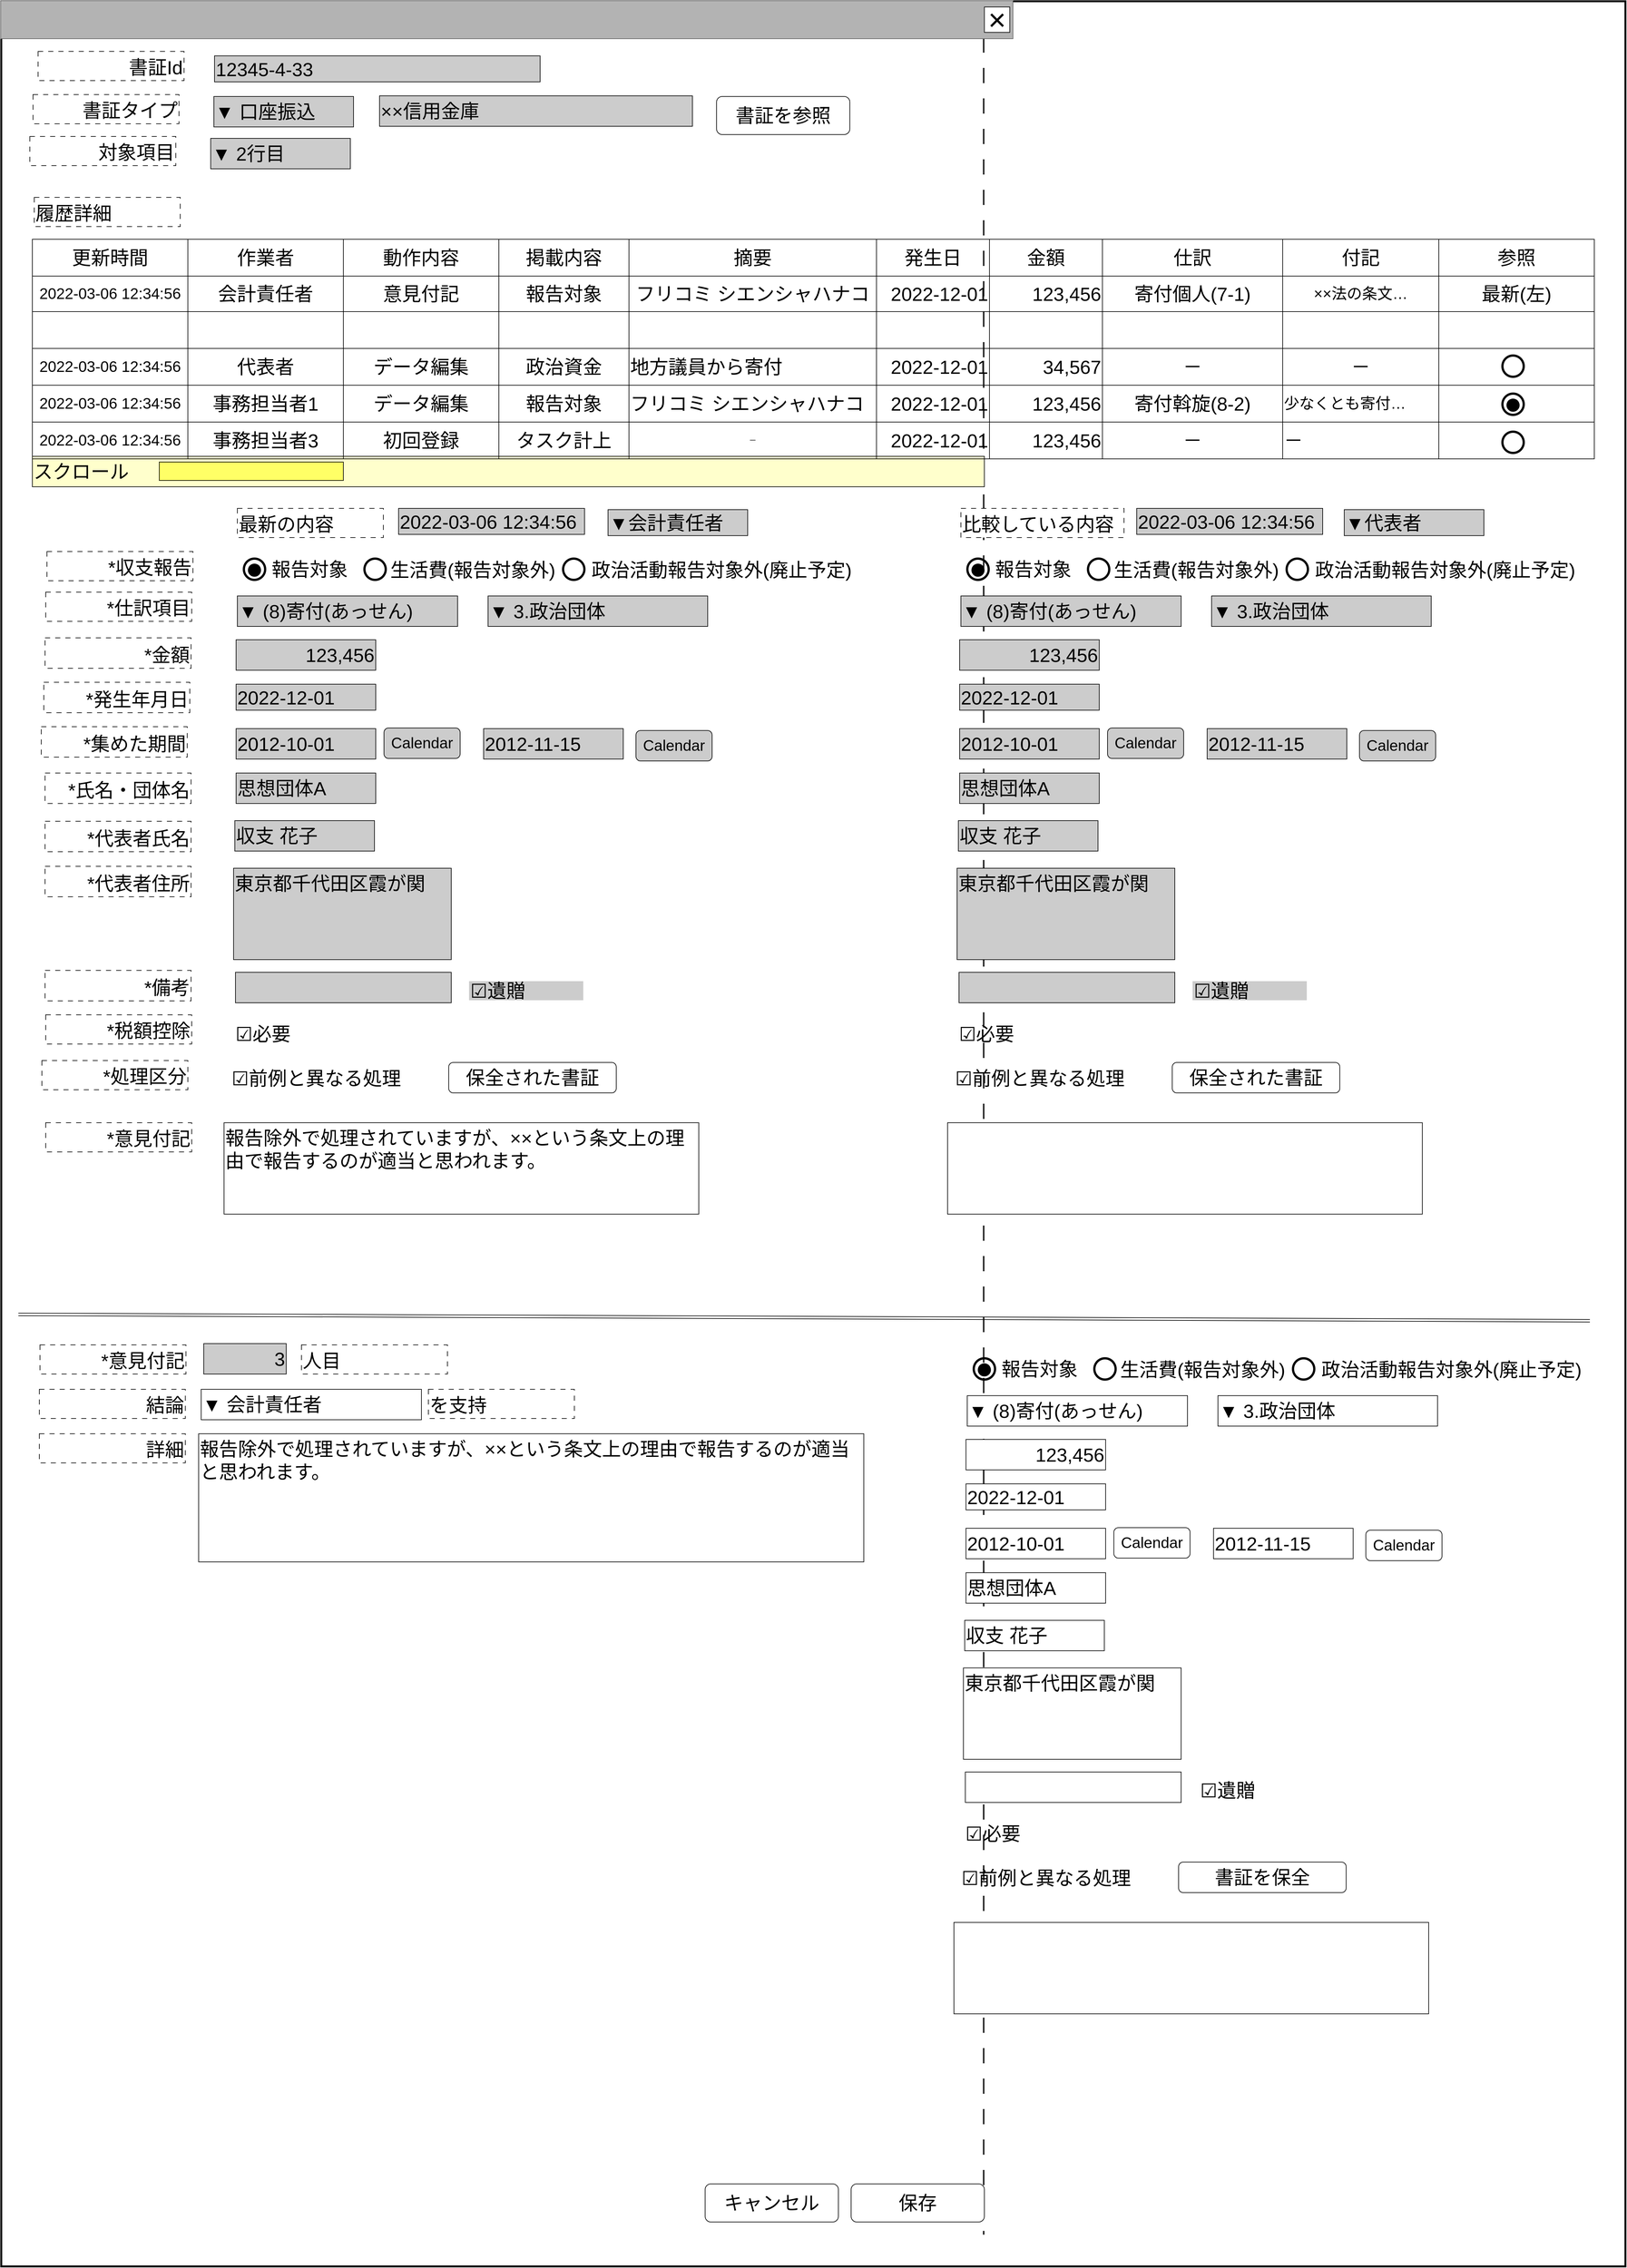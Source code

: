 <mxfile version="24.1.0" type="device">
  <diagram name="ページ1" id="LE8fIzdrHe0wcv1LTvfw">
    <mxGraphModel dx="850" dy="502" grid="1" gridSize="10" guides="1" tooltips="1" connect="1" arrows="1" fold="1" page="1" pageScale="1" pageWidth="1600" pageHeight="1200" math="0" shadow="0">
      <root>
        <mxCell id="0" />
        <mxCell id="cFaB45KztUIKXS-_cTrr-4" value="背景" style="locked=1;" parent="0" visible="0" />
        <mxCell id="cFaB45KztUIKXS-_cTrr-5" value="" style="rounded=0;whiteSpace=wrap;html=1;strokeWidth=3;" parent="cFaB45KztUIKXS-_cTrr-4" vertex="1">
          <mxGeometry x="1" y="1" width="1595" height="1180" as="geometry" />
        </mxCell>
        <mxCell id="cFaB45KztUIKXS-_cTrr-6" value="" style="rounded=0;whiteSpace=wrap;html=1;fillColor=#B3B3B3;fontColor=#333333;strokeColor=#666666;" parent="cFaB45KztUIKXS-_cTrr-4" vertex="1">
          <mxGeometry width="1595" height="60" as="geometry" />
        </mxCell>
        <mxCell id="cFaB45KztUIKXS-_cTrr-7" value="&lt;font style=&quot;font-size: 48px;&quot;&gt;×&lt;/font&gt;" style="rounded=0;whiteSpace=wrap;html=1;" parent="cFaB45KztUIKXS-_cTrr-4" vertex="1">
          <mxGeometry x="1550" y="10" width="40" height="40" as="geometry" />
        </mxCell>
        <mxCell id="cFaB45KztUIKXS-_cTrr-8" value="" style="rounded=0;whiteSpace=wrap;html=1;" parent="cFaB45KztUIKXS-_cTrr-4" vertex="1">
          <mxGeometry x="830" y="670" width="120" height="60" as="geometry" />
        </mxCell>
        <mxCell id="cFaB45KztUIKXS-_cTrr-9" value="ウインドウ" style="locked=1;" parent="0" />
        <mxCell id="cFaB45KztUIKXS-_cTrr-10" value="" style="rounded=0;whiteSpace=wrap;html=1;strokeWidth=3;" parent="cFaB45KztUIKXS-_cTrr-9" vertex="1">
          <mxGeometry x="1" y="1" width="2559" height="3569" as="geometry" />
        </mxCell>
        <mxCell id="9JbMDj_ZPigItXiSbsYy-121" value="" style="line;strokeWidth=2;direction=south;html=1;dashed=1;dashPattern=12 12;" parent="cFaB45KztUIKXS-_cTrr-9" vertex="1">
          <mxGeometry x="1543" y="10" width="11.76" height="3510" as="geometry" />
        </mxCell>
        <mxCell id="cFaB45KztUIKXS-_cTrr-11" value="" style="rounded=0;whiteSpace=wrap;html=1;fillColor=#B3B3B3;fontColor=#333333;strokeColor=#666666;" parent="cFaB45KztUIKXS-_cTrr-9" vertex="1">
          <mxGeometry width="1595" height="60" as="geometry" />
        </mxCell>
        <mxCell id="cFaB45KztUIKXS-_cTrr-12" value="&lt;font style=&quot;font-size: 48px;&quot;&gt;×&lt;/font&gt;" style="rounded=0;whiteSpace=wrap;html=1;" parent="cFaB45KztUIKXS-_cTrr-9" vertex="1">
          <mxGeometry x="1550" y="10" width="40" height="40" as="geometry" />
        </mxCell>
        <mxCell id="cFaB45KztUIKXS-_cTrr-14" value="名称未設定レイヤ" style="" parent="0" />
        <mxCell id="TxczZguwrJ-QLl2Ewce2-47" value="&lt;font style=&quot;font-size: 30px;&quot;&gt;履歴詳細&lt;/font&gt;" style="rounded=0;whiteSpace=wrap;html=1;align=left;dashed=1;dashPattern=8 8;verticalAlign=bottom;" parent="cFaB45KztUIKXS-_cTrr-14" vertex="1">
          <mxGeometry x="53" y="310" width="230" height="46" as="geometry" />
        </mxCell>
        <mxCell id="9JbMDj_ZPigItXiSbsYy-15" value="&lt;span style=&quot;font-size: 30px;&quot;&gt;書証Id&lt;/span&gt;" style="rounded=0;whiteSpace=wrap;html=1;align=right;dashed=1;dashPattern=8 8;verticalAlign=bottom;" parent="cFaB45KztUIKXS-_cTrr-14" vertex="1">
          <mxGeometry x="59" y="80" width="230" height="46" as="geometry" />
        </mxCell>
        <mxCell id="9JbMDj_ZPigItXiSbsYy-16" value="&lt;font style=&quot;font-size: 30px;&quot;&gt;書証を参照&lt;/font&gt;" style="rounded=1;whiteSpace=wrap;html=1;" parent="cFaB45KztUIKXS-_cTrr-14" vertex="1">
          <mxGeometry x="1128" y="151" width="210" height="60" as="geometry" />
        </mxCell>
        <mxCell id="9JbMDj_ZPigItXiSbsYy-17" value="&lt;div style=&quot;&quot;&gt;&lt;span style=&quot;background-color: initial;&quot;&gt;&lt;font style=&quot;font-size: 30px;&quot;&gt;123,456&lt;/font&gt;&lt;/span&gt;&lt;/div&gt;" style="rounded=0;whiteSpace=wrap;html=1;align=right;fillColor=#CCCCCC;" parent="cFaB45KztUIKXS-_cTrr-14" vertex="1">
          <mxGeometry x="371" y="1007" width="220" height="48" as="geometry" />
        </mxCell>
        <mxCell id="9JbMDj_ZPigItXiSbsYy-18" value="&lt;div style=&quot;&quot;&gt;&lt;span style=&quot;background-color: initial;&quot;&gt;&lt;font style=&quot;font-size: 30px;&quot;&gt;*金額&lt;/font&gt;&lt;/span&gt;&lt;/div&gt;" style="rounded=0;whiteSpace=wrap;html=1;align=right;dashed=1;dashPattern=8 8;verticalAlign=bottom;" parent="cFaB45KztUIKXS-_cTrr-14" vertex="1">
          <mxGeometry x="70" y="1004" width="230" height="48" as="geometry" />
        </mxCell>
        <mxCell id="9JbMDj_ZPigItXiSbsYy-19" value="&lt;div style=&quot;&quot;&gt;&lt;font style=&quot;font-size: 30px;&quot;&gt;*収支報告&lt;/font&gt;&lt;/div&gt;" style="rounded=0;whiteSpace=wrap;html=1;align=right;dashed=1;dashPattern=8 8;verticalAlign=bottom;" parent="cFaB45KztUIKXS-_cTrr-14" vertex="1">
          <mxGeometry x="73" y="868" width="230" height="46" as="geometry" />
        </mxCell>
        <mxCell id="9JbMDj_ZPigItXiSbsYy-20" value="&lt;div style=&quot;&quot;&gt;&lt;span style=&quot;background-color: initial;&quot;&gt;&lt;font style=&quot;font-size: 30px;&quot;&gt;思想団体A&lt;/font&gt;&lt;/span&gt;&lt;/div&gt;" style="rounded=0;whiteSpace=wrap;html=1;align=left;fillColor=#CCCCCC;" parent="cFaB45KztUIKXS-_cTrr-14" vertex="1">
          <mxGeometry x="371" y="1217" width="220" height="48" as="geometry" />
        </mxCell>
        <mxCell id="9JbMDj_ZPigItXiSbsYy-21" value="&lt;div style=&quot;font-size: 30px;&quot;&gt;&lt;span style=&quot;background-color: initial;&quot;&gt;*氏名・&lt;/span&gt;&lt;span style=&quot;background-color: initial;&quot;&gt;団体名&lt;/span&gt;&lt;/div&gt;" style="rounded=0;whiteSpace=wrap;html=1;align=right;dashed=1;dashPattern=8 8;verticalAlign=bottom;" parent="cFaB45KztUIKXS-_cTrr-14" vertex="1">
          <mxGeometry x="70" y="1217" width="230" height="48" as="geometry" />
        </mxCell>
        <mxCell id="9JbMDj_ZPigItXiSbsYy-22" value="&lt;font style=&quot;font-size: 30px;&quot;&gt;書証タイプ&lt;/font&gt;" style="rounded=0;whiteSpace=wrap;html=1;align=right;dashed=1;dashPattern=8 8;verticalAlign=bottom;" parent="cFaB45KztUIKXS-_cTrr-14" vertex="1">
          <mxGeometry x="51" y="148" width="230" height="46" as="geometry" />
        </mxCell>
        <mxCell id="9JbMDj_ZPigItXiSbsYy-23" value="&lt;div style=&quot;&quot;&gt;&lt;font style=&quot;font-size: 30px;&quot;&gt;▼ 口座振込&lt;/font&gt;&lt;/div&gt;" style="rounded=0;whiteSpace=wrap;html=1;align=left;fillColor=#CCCCCC;" parent="cFaB45KztUIKXS-_cTrr-14" vertex="1">
          <mxGeometry x="336" y="151" width="220" height="48" as="geometry" />
        </mxCell>
        <mxCell id="9JbMDj_ZPigItXiSbsYy-24" value="&lt;div style=&quot;&quot;&gt;&lt;span style=&quot;background-color: initial;&quot;&gt;&lt;font style=&quot;font-size: 30px;&quot;&gt;収支 花子&lt;/font&gt;&lt;/span&gt;&lt;/div&gt;" style="rounded=0;whiteSpace=wrap;html=1;align=left;fillColor=#CCCCCC;" parent="cFaB45KztUIKXS-_cTrr-14" vertex="1">
          <mxGeometry x="369" y="1292" width="220" height="48" as="geometry" />
        </mxCell>
        <mxCell id="9JbMDj_ZPigItXiSbsYy-25" value="&lt;div style=&quot;&quot;&gt;&lt;span style=&quot;background-color: initial;&quot;&gt;&lt;font style=&quot;font-size: 30px;&quot;&gt;*代表者氏名&lt;/font&gt;&lt;/span&gt;&lt;/div&gt;" style="rounded=0;whiteSpace=wrap;html=1;align=right;dashed=1;dashPattern=8 8;verticalAlign=bottom;" parent="cFaB45KztUIKXS-_cTrr-14" vertex="1">
          <mxGeometry x="70" y="1293" width="230" height="48" as="geometry" />
        </mxCell>
        <mxCell id="9JbMDj_ZPigItXiSbsYy-26" value="&lt;div style=&quot;&quot;&gt;&lt;span style=&quot;background-color: initial;&quot;&gt;&lt;font style=&quot;font-size: 30px;&quot;&gt;東京都千代田区霞が関&lt;/font&gt;&lt;/span&gt;&lt;/div&gt;" style="rounded=0;whiteSpace=wrap;html=1;align=left;verticalAlign=top;fillColor=#CCCCCC;" parent="cFaB45KztUIKXS-_cTrr-14" vertex="1">
          <mxGeometry x="367" y="1367" width="343" height="144" as="geometry" />
        </mxCell>
        <mxCell id="9JbMDj_ZPigItXiSbsYy-27" value="&lt;div style=&quot;&quot;&gt;&lt;font style=&quot;font-size: 30px;&quot;&gt;*代表者住所&lt;/font&gt;&lt;/div&gt;" style="rounded=0;whiteSpace=wrap;html=1;align=right;dashed=1;dashPattern=8 8;verticalAlign=bottom;" parent="cFaB45KztUIKXS-_cTrr-14" vertex="1">
          <mxGeometry x="70" y="1364" width="230" height="48" as="geometry" />
        </mxCell>
        <mxCell id="9JbMDj_ZPigItXiSbsYy-28" value="&lt;font style=&quot;font-size: 84px;&quot;&gt;○&lt;/font&gt;" style="text;html=1;strokeColor=none;fillColor=none;align=center;verticalAlign=middle;whiteSpace=wrap;rounded=0;fontSize=60;" parent="cFaB45KztUIKXS-_cTrr-14" vertex="1">
          <mxGeometry x="370" y="877" width="60" height="30" as="geometry" />
        </mxCell>
        <mxCell id="9JbMDj_ZPigItXiSbsYy-29" value="&lt;font style=&quot;font-size: 48px;&quot;&gt;●&lt;/font&gt;" style="text;html=1;strokeColor=none;fillColor=none;align=center;verticalAlign=middle;whiteSpace=wrap;rounded=0;fontSize=48;" parent="cFaB45KztUIKXS-_cTrr-14" vertex="1">
          <mxGeometry x="370" y="879" width="60" height="30" as="geometry" />
        </mxCell>
        <mxCell id="9JbMDj_ZPigItXiSbsYy-30" value="&lt;font style=&quot;font-size: 30px;&quot;&gt;報告対象&lt;/font&gt;" style="text;html=1;strokeColor=none;fillColor=none;align=left;verticalAlign=middle;whiteSpace=wrap;rounded=0;" parent="cFaB45KztUIKXS-_cTrr-14" vertex="1">
          <mxGeometry x="425" y="866" width="275" height="60" as="geometry" />
        </mxCell>
        <mxCell id="9JbMDj_ZPigItXiSbsYy-31" value="&lt;font style=&quot;font-size: 84px;&quot;&gt;○&lt;/font&gt;" style="text;html=1;strokeColor=none;fillColor=none;align=center;verticalAlign=middle;whiteSpace=wrap;rounded=0;fontSize=60;" parent="cFaB45KztUIKXS-_cTrr-14" vertex="1">
          <mxGeometry x="560" y="877" width="60" height="30" as="geometry" />
        </mxCell>
        <mxCell id="9JbMDj_ZPigItXiSbsYy-32" value="&lt;font style=&quot;font-size: 30px;&quot;&gt;生活費(報告対象外)&lt;/font&gt;" style="text;html=1;strokeColor=none;fillColor=none;align=left;verticalAlign=middle;whiteSpace=wrap;rounded=0;" parent="cFaB45KztUIKXS-_cTrr-14" vertex="1">
          <mxGeometry x="612" y="867" width="275" height="60" as="geometry" />
        </mxCell>
        <mxCell id="9JbMDj_ZPigItXiSbsYy-33" value="&lt;font style=&quot;font-size: 30px;&quot;&gt;*仕訳項目&lt;/font&gt;" style="rounded=0;whiteSpace=wrap;html=1;align=right;dashed=1;dashPattern=8 8;verticalAlign=bottom;" parent="cFaB45KztUIKXS-_cTrr-14" vertex="1">
          <mxGeometry x="71" y="932" width="230" height="46" as="geometry" />
        </mxCell>
        <mxCell id="9JbMDj_ZPigItXiSbsYy-34" value="&lt;div style=&quot;&quot;&gt;&lt;font style=&quot;font-size: 30px;&quot;&gt;▼ (8)寄付(あっせん)&lt;/font&gt;&lt;/div&gt;" style="rounded=0;whiteSpace=wrap;html=1;align=left;fillColor=#CCCCCC;" parent="cFaB45KztUIKXS-_cTrr-14" vertex="1">
          <mxGeometry x="373" y="938" width="347" height="48" as="geometry" />
        </mxCell>
        <mxCell id="9JbMDj_ZPigItXiSbsYy-35" value="&lt;div style=&quot;&quot;&gt;&lt;font style=&quot;font-size: 30px;&quot;&gt;▼ 3.政治団体&lt;/font&gt;&lt;/div&gt;" style="rounded=0;whiteSpace=wrap;html=1;align=left;fillColor=#CCCCCC;" parent="cFaB45KztUIKXS-_cTrr-14" vertex="1">
          <mxGeometry x="768" y="938" width="346" height="48" as="geometry" />
        </mxCell>
        <mxCell id="9JbMDj_ZPigItXiSbsYy-36" value="&lt;div style=&quot;&quot;&gt;&lt;span style=&quot;background-color: initial;&quot;&gt;&lt;font style=&quot;font-size: 30px;&quot;&gt;2022-12-01&lt;/font&gt;&lt;/span&gt;&lt;/div&gt;" style="rounded=0;whiteSpace=wrap;html=1;align=left;fillColor=#CCCCCC;" parent="cFaB45KztUIKXS-_cTrr-14" vertex="1">
          <mxGeometry x="371" y="1077" width="220" height="41" as="geometry" />
        </mxCell>
        <mxCell id="9JbMDj_ZPigItXiSbsYy-37" value="&lt;div style=&quot;&quot;&gt;&lt;font style=&quot;font-size: 30px;&quot;&gt;*発生年月日&lt;/font&gt;&lt;/div&gt;" style="rounded=0;whiteSpace=wrap;html=1;align=right;dashed=1;dashPattern=8 8;verticalAlign=bottom;" parent="cFaB45KztUIKXS-_cTrr-14" vertex="1">
          <mxGeometry x="68" y="1074" width="230" height="48" as="geometry" />
        </mxCell>
        <mxCell id="9JbMDj_ZPigItXiSbsYy-38" value="&lt;div style=&quot;&quot;&gt;&lt;br&gt;&lt;/div&gt;" style="rounded=0;whiteSpace=wrap;html=1;align=left;verticalAlign=top;fillColor=#CCCCCC;" parent="cFaB45KztUIKXS-_cTrr-14" vertex="1">
          <mxGeometry x="370" y="1531" width="340" height="48" as="geometry" />
        </mxCell>
        <mxCell id="9JbMDj_ZPigItXiSbsYy-39" value="&lt;font style=&quot;font-size: 30px;&quot;&gt;*備考&lt;/font&gt;" style="rounded=0;whiteSpace=wrap;html=1;align=right;dashed=1;dashPattern=8 8;verticalAlign=bottom;" parent="cFaB45KztUIKXS-_cTrr-14" vertex="1">
          <mxGeometry x="70" y="1528" width="230" height="48" as="geometry" />
        </mxCell>
        <mxCell id="9JbMDj_ZPigItXiSbsYy-40" value="&lt;font style=&quot;font-size: 30px;&quot;&gt;☑遺贈&lt;/font&gt;" style="text;html=1;strokeColor=none;fillColor=#CCCCCC;align=left;verticalAlign=middle;whiteSpace=wrap;rounded=0;" parent="cFaB45KztUIKXS-_cTrr-14" vertex="1">
          <mxGeometry x="738" y="1545" width="180" height="30" as="geometry" />
        </mxCell>
        <mxCell id="9JbMDj_ZPigItXiSbsYy-41" value="&lt;div style=&quot;&quot;&gt;&lt;span style=&quot;font-size: 30px;&quot;&gt;*集めた期間&lt;/span&gt;&lt;/div&gt;" style="rounded=0;whiteSpace=wrap;html=1;align=right;dashed=1;dashPattern=8 8;verticalAlign=bottom;" parent="cFaB45KztUIKXS-_cTrr-14" vertex="1">
          <mxGeometry x="64" y="1144" width="230" height="48" as="geometry" />
        </mxCell>
        <mxCell id="9JbMDj_ZPigItXiSbsYy-42" value="&lt;div style=&quot;&quot;&gt;&lt;span style=&quot;background-color: initial;&quot;&gt;&lt;font style=&quot;font-size: 30px;&quot;&gt;2012-10-01&lt;/font&gt;&lt;/span&gt;&lt;/div&gt;" style="rounded=0;whiteSpace=wrap;html=1;align=left;fillColor=#CCCCCC;" parent="cFaB45KztUIKXS-_cTrr-14" vertex="1">
          <mxGeometry x="371" y="1147" width="220" height="48" as="geometry" />
        </mxCell>
        <mxCell id="9JbMDj_ZPigItXiSbsYy-43" value="&lt;div style=&quot;&quot;&gt;&lt;span style=&quot;background-color: initial;&quot;&gt;&lt;font style=&quot;font-size: 30px;&quot;&gt;2012-11-15&lt;/font&gt;&lt;/span&gt;&lt;/div&gt;" style="rounded=0;whiteSpace=wrap;html=1;align=left;fillColor=#CCCCCC;" parent="cFaB45KztUIKXS-_cTrr-14" vertex="1">
          <mxGeometry x="761" y="1147" width="220" height="48" as="geometry" />
        </mxCell>
        <mxCell id="9JbMDj_ZPigItXiSbsYy-44" value="&lt;span style=&quot;font-size: 24px;&quot;&gt;Calendar&lt;/span&gt;" style="rounded=1;whiteSpace=wrap;html=1;fillColor=#CCCCCC;" parent="cFaB45KztUIKXS-_cTrr-14" vertex="1">
          <mxGeometry x="604" y="1146" width="120" height="48" as="geometry" />
        </mxCell>
        <mxCell id="9JbMDj_ZPigItXiSbsYy-45" value="&lt;span style=&quot;font-size: 24px;&quot;&gt;Calendar&lt;/span&gt;" style="rounded=1;whiteSpace=wrap;html=1;fillColor=#CCCCCC;" parent="cFaB45KztUIKXS-_cTrr-14" vertex="1">
          <mxGeometry x="1001" y="1150" width="120" height="48" as="geometry" />
        </mxCell>
        <mxCell id="9JbMDj_ZPigItXiSbsYy-46" value="&lt;font style=&quot;font-size: 30px;&quot;&gt;*税額控除&lt;/font&gt;" style="rounded=0;whiteSpace=wrap;html=1;align=right;dashed=1;dashPattern=8 8;verticalAlign=bottom;" parent="cFaB45KztUIKXS-_cTrr-14" vertex="1">
          <mxGeometry x="71" y="1598" width="230" height="46" as="geometry" />
        </mxCell>
        <mxCell id="9JbMDj_ZPigItXiSbsYy-47" value="&lt;font style=&quot;font-size: 30px;&quot;&gt;☑必要&lt;/font&gt;" style="text;html=1;strokeColor=none;fillColor=none;align=left;verticalAlign=middle;whiteSpace=wrap;rounded=0;" parent="cFaB45KztUIKXS-_cTrr-14" vertex="1">
          <mxGeometry x="368" y="1613" width="180" height="30" as="geometry" />
        </mxCell>
        <mxCell id="9JbMDj_ZPigItXiSbsYy-48" value="&lt;span style=&quot;font-size: 30px;&quot;&gt;報告除外で処理されていますが、××という条文上の理由で報告するのが適当と思われます。&lt;/span&gt;" style="rounded=0;whiteSpace=wrap;html=1;align=left;verticalAlign=top;fillColor=#FFFFFF;" parent="cFaB45KztUIKXS-_cTrr-14" vertex="1">
          <mxGeometry x="352" y="1768" width="748" height="144" as="geometry" />
        </mxCell>
        <mxCell id="9JbMDj_ZPigItXiSbsYy-50" value="&lt;span style=&quot;font-size: 30px;&quot;&gt;××信用金庫&lt;/span&gt;" style="rounded=0;whiteSpace=wrap;html=1;align=left;fillColor=#CCCCCC;" parent="cFaB45KztUIKXS-_cTrr-14" vertex="1">
          <mxGeometry x="597" y="150" width="493" height="48" as="geometry" />
        </mxCell>
        <mxCell id="9JbMDj_ZPigItXiSbsYy-51" value="&lt;font style=&quot;font-size: 84px;&quot;&gt;○&lt;/font&gt;" style="text;html=1;strokeColor=none;fillColor=none;align=center;verticalAlign=middle;whiteSpace=wrap;rounded=0;fontSize=60;" parent="cFaB45KztUIKXS-_cTrr-14" vertex="1">
          <mxGeometry x="873" y="877" width="60" height="30" as="geometry" />
        </mxCell>
        <mxCell id="9JbMDj_ZPigItXiSbsYy-52" value="&lt;font style=&quot;font-size: 30px;&quot;&gt;政治活動報告対象外(廃止予定)&lt;/font&gt;" style="text;html=1;strokeColor=none;fillColor=none;align=left;verticalAlign=middle;whiteSpace=wrap;rounded=0;" parent="cFaB45KztUIKXS-_cTrr-14" vertex="1">
          <mxGeometry x="929" y="867" width="421" height="60" as="geometry" />
        </mxCell>
        <mxCell id="9JbMDj_ZPigItXiSbsYy-53" value="&lt;font style=&quot;font-size: 30px;&quot;&gt;*意見付記&lt;/font&gt;" style="rounded=0;whiteSpace=wrap;html=1;align=right;dashed=1;dashPattern=8 8;verticalAlign=bottom;" parent="cFaB45KztUIKXS-_cTrr-14" vertex="1">
          <mxGeometry x="71" y="1768" width="230" height="46" as="geometry" />
        </mxCell>
        <mxCell id="9JbMDj_ZPigItXiSbsYy-54" value="&lt;font style=&quot;font-size: 30px;&quot;&gt;*処理区分&lt;/font&gt;" style="rounded=0;whiteSpace=wrap;html=1;align=right;dashed=1;dashPattern=8 8;verticalAlign=bottom;" parent="cFaB45KztUIKXS-_cTrr-14" vertex="1">
          <mxGeometry x="65" y="1670" width="230" height="46" as="geometry" />
        </mxCell>
        <mxCell id="9JbMDj_ZPigItXiSbsYy-55" value="&lt;font style=&quot;font-size: 30px;&quot;&gt;☑前例と異なる処理&lt;/font&gt;" style="text;html=1;strokeColor=none;fillColor=none;align=left;verticalAlign=middle;whiteSpace=wrap;rounded=0;" parent="cFaB45KztUIKXS-_cTrr-14" vertex="1">
          <mxGeometry x="362" y="1683" width="408" height="30" as="geometry" />
        </mxCell>
        <mxCell id="9JbMDj_ZPigItXiSbsYy-56" value="&lt;span style=&quot;font-size: 30px;&quot;&gt;保全された書証&lt;/span&gt;" style="rounded=1;whiteSpace=wrap;html=1;" parent="cFaB45KztUIKXS-_cTrr-14" vertex="1">
          <mxGeometry x="706" y="1673" width="264" height="48" as="geometry" />
        </mxCell>
        <mxCell id="9JbMDj_ZPigItXiSbsYy-59" value="&lt;div style=&quot;&quot;&gt;&lt;span style=&quot;font-size: 30px;&quot;&gt;12345-4-33&lt;/span&gt;&lt;/div&gt;" style="rounded=0;whiteSpace=wrap;html=1;align=left;fillColor=#CCCCCC;" parent="cFaB45KztUIKXS-_cTrr-14" vertex="1">
          <mxGeometry x="337" y="87" width="513" height="41" as="geometry" />
        </mxCell>
        <mxCell id="9JbMDj_ZPigItXiSbsYy-60" value="&lt;span style=&quot;font-size: 30px;&quot;&gt;対象項目&lt;/span&gt;" style="rounded=0;whiteSpace=wrap;html=1;align=right;dashed=1;dashPattern=8 8;verticalAlign=bottom;" parent="cFaB45KztUIKXS-_cTrr-14" vertex="1">
          <mxGeometry x="46" y="214" width="230" height="46" as="geometry" />
        </mxCell>
        <mxCell id="9JbMDj_ZPigItXiSbsYy-61" value="&lt;div style=&quot;&quot;&gt;&lt;font style=&quot;font-size: 30px;&quot;&gt;▼ 2行目&lt;/font&gt;&lt;/div&gt;" style="rounded=0;whiteSpace=wrap;html=1;align=left;fillColor=#CCCCCC;" parent="cFaB45KztUIKXS-_cTrr-14" vertex="1">
          <mxGeometry x="331" y="217" width="220" height="48" as="geometry" />
        </mxCell>
        <mxCell id="9JbMDj_ZPigItXiSbsYy-87" value="&lt;font style=&quot;font-size: 30px;&quot;&gt;最新の内容&lt;/font&gt;" style="rounded=0;whiteSpace=wrap;html=1;align=left;dashed=1;dashPattern=8 8;verticalAlign=bottom;" parent="cFaB45KztUIKXS-_cTrr-14" vertex="1">
          <mxGeometry x="373" y="800" width="230" height="46" as="geometry" />
        </mxCell>
        <mxCell id="9JbMDj_ZPigItXiSbsYy-88" value="&lt;div style=&quot;&quot;&gt;&lt;span style=&quot;text-align: center;&quot;&gt;&lt;font style=&quot;font-size: 30px;&quot;&gt;2022-03-06 12:34:56&lt;/font&gt;&lt;/span&gt;&lt;br&gt;&lt;/div&gt;" style="rounded=0;whiteSpace=wrap;html=1;align=left;fillColor=#CCCCCC;" parent="cFaB45KztUIKXS-_cTrr-14" vertex="1">
          <mxGeometry x="627" y="800" width="293" height="41" as="geometry" />
        </mxCell>
        <mxCell id="9JbMDj_ZPigItXiSbsYy-89" value="&lt;div style=&quot;&quot;&gt;&lt;span style=&quot;background-color: initial;&quot;&gt;&lt;font style=&quot;font-size: 30px;&quot;&gt;▼会計責任者&lt;/font&gt;&lt;/span&gt;&lt;/div&gt;" style="rounded=0;whiteSpace=wrap;html=1;align=left;fillColor=#CCCCCC;" parent="cFaB45KztUIKXS-_cTrr-14" vertex="1">
          <mxGeometry x="957" y="802" width="220" height="41" as="geometry" />
        </mxCell>
        <mxCell id="9JbMDj_ZPigItXiSbsYy-90" value="&lt;font style=&quot;font-size: 84px;&quot;&gt;○&lt;/font&gt;" style="text;html=1;strokeColor=none;fillColor=none;align=center;verticalAlign=middle;whiteSpace=wrap;rounded=0;fontSize=60;" parent="cFaB45KztUIKXS-_cTrr-14" vertex="1">
          <mxGeometry x="2353" y="557" width="60" height="30" as="geometry" />
        </mxCell>
        <mxCell id="9JbMDj_ZPigItXiSbsYy-91" value="&lt;font style=&quot;font-size: 84px;&quot;&gt;○&lt;/font&gt;" style="text;html=1;strokeColor=none;fillColor=none;align=center;verticalAlign=middle;whiteSpace=wrap;rounded=0;fontSize=60;" parent="cFaB45KztUIKXS-_cTrr-14" vertex="1">
          <mxGeometry x="2353" y="617" width="60" height="30" as="geometry" />
        </mxCell>
        <mxCell id="9JbMDj_ZPigItXiSbsYy-114" value="&lt;font style=&quot;font-size: 84px;&quot;&gt;○&lt;/font&gt;" style="text;html=1;strokeColor=none;fillColor=none;align=center;verticalAlign=middle;whiteSpace=wrap;rounded=0;fontSize=60;" parent="cFaB45KztUIKXS-_cTrr-14" vertex="1">
          <mxGeometry x="2353" y="677" width="60" height="30" as="geometry" />
        </mxCell>
        <mxCell id="9JbMDj_ZPigItXiSbsYy-115" value="&lt;font style=&quot;font-size: 48px;&quot;&gt;●&lt;/font&gt;" style="text;html=1;strokeColor=none;fillColor=none;align=center;verticalAlign=middle;whiteSpace=wrap;rounded=0;fontSize=48;" parent="cFaB45KztUIKXS-_cTrr-14" vertex="1">
          <mxGeometry x="2353" y="619" width="60" height="30" as="geometry" />
        </mxCell>
        <mxCell id="9JbMDj_ZPigItXiSbsYy-119" value="&lt;div style=&quot;&quot;&gt;&lt;font style=&quot;font-size: 30px;&quot;&gt;スクロール&lt;/font&gt;&lt;/div&gt;" style="rounded=0;whiteSpace=wrap;html=1;align=left;verticalAlign=top;fillColor=#FFFFCC;" parent="cFaB45KztUIKXS-_cTrr-14" vertex="1">
          <mxGeometry x="50" y="718" width="1500" height="48" as="geometry" />
        </mxCell>
        <mxCell id="9JbMDj_ZPigItXiSbsYy-120" value="&lt;div style=&quot;&quot;&gt;&lt;br&gt;&lt;/div&gt;" style="rounded=0;whiteSpace=wrap;html=1;align=left;verticalAlign=top;fillColor=#FFFF66;" parent="cFaB45KztUIKXS-_cTrr-14" vertex="1">
          <mxGeometry x="250" y="727" width="290" height="29" as="geometry" />
        </mxCell>
        <mxCell id="9JbMDj_ZPigItXiSbsYy-63" value="&lt;div style=&quot;&quot;&gt;&lt;span style=&quot;background-color: initial;&quot;&gt;&lt;font style=&quot;font-size: 30px;&quot;&gt;123,456&lt;/font&gt;&lt;/span&gt;&lt;/div&gt;" style="rounded=0;whiteSpace=wrap;html=1;align=right;fillColor=#CCCCCC;" parent="cFaB45KztUIKXS-_cTrr-14" vertex="1">
          <mxGeometry x="1511" y="1007" width="220" height="48" as="geometry" />
        </mxCell>
        <mxCell id="9JbMDj_ZPigItXiSbsYy-64" value="&lt;div style=&quot;&quot;&gt;&lt;span style=&quot;background-color: initial;&quot;&gt;&lt;font style=&quot;font-size: 30px;&quot;&gt;思想団体A&lt;/font&gt;&lt;/span&gt;&lt;/div&gt;" style="rounded=0;whiteSpace=wrap;html=1;align=left;fillColor=#CCCCCC;" parent="cFaB45KztUIKXS-_cTrr-14" vertex="1">
          <mxGeometry x="1511" y="1217" width="220" height="48" as="geometry" />
        </mxCell>
        <mxCell id="9JbMDj_ZPigItXiSbsYy-65" value="&lt;div style=&quot;&quot;&gt;&lt;span style=&quot;background-color: initial;&quot;&gt;&lt;font style=&quot;font-size: 30px;&quot;&gt;収支 花子&lt;/font&gt;&lt;/span&gt;&lt;/div&gt;" style="rounded=0;whiteSpace=wrap;html=1;align=left;fillColor=#CCCCCC;" parent="cFaB45KztUIKXS-_cTrr-14" vertex="1">
          <mxGeometry x="1509" y="1292" width="220" height="48" as="geometry" />
        </mxCell>
        <mxCell id="9JbMDj_ZPigItXiSbsYy-66" value="&lt;div style=&quot;&quot;&gt;&lt;span style=&quot;background-color: initial;&quot;&gt;&lt;font style=&quot;font-size: 30px;&quot;&gt;東京都千代田区霞が関&lt;/font&gt;&lt;/span&gt;&lt;/div&gt;" style="rounded=0;whiteSpace=wrap;html=1;align=left;verticalAlign=top;fillColor=#CCCCCC;" parent="cFaB45KztUIKXS-_cTrr-14" vertex="1">
          <mxGeometry x="1507" y="1367" width="343" height="144" as="geometry" />
        </mxCell>
        <mxCell id="9JbMDj_ZPigItXiSbsYy-67" value="&lt;font style=&quot;font-size: 84px;&quot;&gt;○&lt;/font&gt;" style="text;html=1;strokeColor=none;fillColor=none;align=center;verticalAlign=middle;whiteSpace=wrap;rounded=0;fontSize=60;" parent="cFaB45KztUIKXS-_cTrr-14" vertex="1">
          <mxGeometry x="1510" y="877" width="60" height="30" as="geometry" />
        </mxCell>
        <mxCell id="9JbMDj_ZPigItXiSbsYy-68" value="&lt;font style=&quot;font-size: 48px;&quot;&gt;●&lt;/font&gt;" style="text;html=1;strokeColor=none;fillColor=none;align=center;verticalAlign=middle;whiteSpace=wrap;rounded=0;fontSize=48;" parent="cFaB45KztUIKXS-_cTrr-14" vertex="1">
          <mxGeometry x="1510" y="879" width="60" height="30" as="geometry" />
        </mxCell>
        <mxCell id="9JbMDj_ZPigItXiSbsYy-69" value="&lt;font style=&quot;font-size: 30px;&quot;&gt;報告対象&lt;/font&gt;" style="text;html=1;strokeColor=none;fillColor=none;align=left;verticalAlign=middle;whiteSpace=wrap;rounded=0;" parent="cFaB45KztUIKXS-_cTrr-14" vertex="1">
          <mxGeometry x="1565" y="866" width="275" height="60" as="geometry" />
        </mxCell>
        <mxCell id="9JbMDj_ZPigItXiSbsYy-70" value="&lt;font style=&quot;font-size: 84px;&quot;&gt;○&lt;/font&gt;" style="text;html=1;strokeColor=none;fillColor=none;align=center;verticalAlign=middle;whiteSpace=wrap;rounded=0;fontSize=60;" parent="cFaB45KztUIKXS-_cTrr-14" vertex="1">
          <mxGeometry x="1700" y="877" width="60" height="30" as="geometry" />
        </mxCell>
        <mxCell id="9JbMDj_ZPigItXiSbsYy-71" value="&lt;font style=&quot;font-size: 30px;&quot;&gt;生活費(報告対象外)&lt;/font&gt;" style="text;html=1;strokeColor=none;fillColor=none;align=left;verticalAlign=middle;whiteSpace=wrap;rounded=0;" parent="cFaB45KztUIKXS-_cTrr-14" vertex="1">
          <mxGeometry x="1752" y="867" width="275" height="60" as="geometry" />
        </mxCell>
        <mxCell id="9JbMDj_ZPigItXiSbsYy-72" value="&lt;div style=&quot;&quot;&gt;&lt;font style=&quot;font-size: 30px;&quot;&gt;▼ (8)寄付(あっせん)&lt;/font&gt;&lt;/div&gt;" style="rounded=0;whiteSpace=wrap;html=1;align=left;fillColor=#CCCCCC;" parent="cFaB45KztUIKXS-_cTrr-14" vertex="1">
          <mxGeometry x="1513" y="938" width="347" height="48" as="geometry" />
        </mxCell>
        <mxCell id="9JbMDj_ZPigItXiSbsYy-73" value="&lt;div style=&quot;&quot;&gt;&lt;font style=&quot;font-size: 30px;&quot;&gt;▼ 3.政治団体&lt;/font&gt;&lt;/div&gt;" style="rounded=0;whiteSpace=wrap;html=1;align=left;fillColor=#CCCCCC;" parent="cFaB45KztUIKXS-_cTrr-14" vertex="1">
          <mxGeometry x="1908" y="938" width="346" height="48" as="geometry" />
        </mxCell>
        <mxCell id="9JbMDj_ZPigItXiSbsYy-74" value="&lt;div style=&quot;&quot;&gt;&lt;span style=&quot;background-color: initial;&quot;&gt;&lt;font style=&quot;font-size: 30px;&quot;&gt;2022-12-01&lt;/font&gt;&lt;/span&gt;&lt;/div&gt;" style="rounded=0;whiteSpace=wrap;html=1;align=left;fillColor=#CCCCCC;" parent="cFaB45KztUIKXS-_cTrr-14" vertex="1">
          <mxGeometry x="1511" y="1077" width="220" height="41" as="geometry" />
        </mxCell>
        <mxCell id="9JbMDj_ZPigItXiSbsYy-75" value="&lt;div style=&quot;&quot;&gt;&lt;br&gt;&lt;/div&gt;" style="rounded=0;whiteSpace=wrap;html=1;align=left;verticalAlign=top;fillColor=#CCCCCC;" parent="cFaB45KztUIKXS-_cTrr-14" vertex="1">
          <mxGeometry x="1510" y="1531" width="340" height="48" as="geometry" />
        </mxCell>
        <mxCell id="9JbMDj_ZPigItXiSbsYy-76" value="&lt;font style=&quot;font-size: 30px;&quot;&gt;☑遺贈&lt;/font&gt;" style="text;html=1;strokeColor=none;fillColor=#CCCCCC;align=left;verticalAlign=middle;whiteSpace=wrap;rounded=0;" parent="cFaB45KztUIKXS-_cTrr-14" vertex="1">
          <mxGeometry x="1878" y="1545" width="180" height="30" as="geometry" />
        </mxCell>
        <mxCell id="9JbMDj_ZPigItXiSbsYy-77" value="&lt;div style=&quot;&quot;&gt;&lt;span style=&quot;background-color: initial;&quot;&gt;&lt;font style=&quot;font-size: 30px;&quot;&gt;2012-10-01&lt;/font&gt;&lt;/span&gt;&lt;/div&gt;" style="rounded=0;whiteSpace=wrap;html=1;align=left;fillColor=#CCCCCC;" parent="cFaB45KztUIKXS-_cTrr-14" vertex="1">
          <mxGeometry x="1511" y="1147" width="220" height="48" as="geometry" />
        </mxCell>
        <mxCell id="9JbMDj_ZPigItXiSbsYy-78" value="&lt;div style=&quot;&quot;&gt;&lt;span style=&quot;background-color: initial;&quot;&gt;&lt;font style=&quot;font-size: 30px;&quot;&gt;2012-11-15&lt;/font&gt;&lt;/span&gt;&lt;/div&gt;" style="rounded=0;whiteSpace=wrap;html=1;align=left;fillColor=#CCCCCC;" parent="cFaB45KztUIKXS-_cTrr-14" vertex="1">
          <mxGeometry x="1901" y="1147" width="220" height="48" as="geometry" />
        </mxCell>
        <mxCell id="9JbMDj_ZPigItXiSbsYy-79" value="&lt;span style=&quot;font-size: 24px;&quot;&gt;Calendar&lt;/span&gt;" style="rounded=1;whiteSpace=wrap;html=1;fillColor=#CCCCCC;" parent="cFaB45KztUIKXS-_cTrr-14" vertex="1">
          <mxGeometry x="1744" y="1146" width="120" height="48" as="geometry" />
        </mxCell>
        <mxCell id="9JbMDj_ZPigItXiSbsYy-80" value="&lt;span style=&quot;font-size: 24px;&quot;&gt;Calendar&lt;/span&gt;" style="rounded=1;whiteSpace=wrap;html=1;fillColor=#CCCCCC;" parent="cFaB45KztUIKXS-_cTrr-14" vertex="1">
          <mxGeometry x="2141" y="1150" width="120" height="48" as="geometry" />
        </mxCell>
        <mxCell id="9JbMDj_ZPigItXiSbsYy-81" value="&lt;font style=&quot;font-size: 30px;&quot;&gt;☑必要&lt;/font&gt;" style="text;html=1;strokeColor=none;fillColor=none;align=left;verticalAlign=middle;whiteSpace=wrap;rounded=0;" parent="cFaB45KztUIKXS-_cTrr-14" vertex="1">
          <mxGeometry x="1508" y="1613" width="180" height="30" as="geometry" />
        </mxCell>
        <mxCell id="9JbMDj_ZPigItXiSbsYy-82" value="&lt;font style=&quot;font-size: 84px;&quot;&gt;○&lt;/font&gt;" style="text;html=1;strokeColor=none;fillColor=none;align=center;verticalAlign=middle;whiteSpace=wrap;rounded=0;fontSize=60;" parent="cFaB45KztUIKXS-_cTrr-14" vertex="1">
          <mxGeometry x="2013" y="877" width="60" height="30" as="geometry" />
        </mxCell>
        <mxCell id="9JbMDj_ZPigItXiSbsYy-83" value="&lt;font style=&quot;font-size: 30px;&quot;&gt;政治活動報告対象外(廃止予定)&lt;/font&gt;" style="text;html=1;strokeColor=none;fillColor=none;align=left;verticalAlign=middle;whiteSpace=wrap;rounded=0;" parent="cFaB45KztUIKXS-_cTrr-14" vertex="1">
          <mxGeometry x="2069" y="867" width="421" height="60" as="geometry" />
        </mxCell>
        <mxCell id="9JbMDj_ZPigItXiSbsYy-84" value="&lt;font style=&quot;font-size: 30px;&quot;&gt;☑前例と異なる処理&lt;/font&gt;" style="text;html=1;strokeColor=none;fillColor=none;align=left;verticalAlign=middle;whiteSpace=wrap;rounded=0;" parent="cFaB45KztUIKXS-_cTrr-14" vertex="1">
          <mxGeometry x="1502" y="1683" width="408" height="30" as="geometry" />
        </mxCell>
        <mxCell id="9JbMDj_ZPigItXiSbsYy-85" value="&lt;span style=&quot;font-size: 30px;&quot;&gt;保全された書証&lt;/span&gt;" style="rounded=1;whiteSpace=wrap;html=1;" parent="cFaB45KztUIKXS-_cTrr-14" vertex="1">
          <mxGeometry x="1846" y="1673" width="264" height="48" as="geometry" />
        </mxCell>
        <mxCell id="9JbMDj_ZPigItXiSbsYy-86" value="" style="rounded=0;whiteSpace=wrap;html=1;align=left;verticalAlign=top;fillColor=#FFFFFF;" parent="cFaB45KztUIKXS-_cTrr-14" vertex="1">
          <mxGeometry x="1492" y="1768" width="748" height="144" as="geometry" />
        </mxCell>
        <mxCell id="9JbMDj_ZPigItXiSbsYy-116" value="&lt;font style=&quot;font-size: 30px;&quot;&gt;比較している内容&lt;/font&gt;" style="rounded=0;whiteSpace=wrap;html=1;align=left;dashed=1;dashPattern=8 8;verticalAlign=bottom;" parent="cFaB45KztUIKXS-_cTrr-14" vertex="1">
          <mxGeometry x="1513" y="800" width="257" height="46" as="geometry" />
        </mxCell>
        <mxCell id="9JbMDj_ZPigItXiSbsYy-117" value="&lt;div style=&quot;&quot;&gt;&lt;span style=&quot;text-align: center;&quot;&gt;&lt;font style=&quot;font-size: 30px;&quot;&gt;2022-03-06 12:34:56&lt;/font&gt;&lt;/span&gt;&lt;br&gt;&lt;/div&gt;" style="rounded=0;whiteSpace=wrap;html=1;align=left;fillColor=#CCCCCC;" parent="cFaB45KztUIKXS-_cTrr-14" vertex="1">
          <mxGeometry x="1790" y="800" width="293" height="41" as="geometry" />
        </mxCell>
        <mxCell id="9JbMDj_ZPigItXiSbsYy-118" value="&lt;div style=&quot;&quot;&gt;&lt;span style=&quot;background-color: initial;&quot;&gt;&lt;font style=&quot;font-size: 30px;&quot;&gt;▼代表者&lt;/font&gt;&lt;/span&gt;&lt;/div&gt;" style="rounded=0;whiteSpace=wrap;html=1;align=left;fillColor=#CCCCCC;" parent="cFaB45KztUIKXS-_cTrr-14" vertex="1">
          <mxGeometry x="2117" y="802" width="220" height="41" as="geometry" />
        </mxCell>
        <mxCell id="TxczZguwrJ-QLl2Ewce2-48" value="" style="childLayout=tableLayout;recursiveResize=0;shadow=0;fillColor=none;" parent="cFaB45KztUIKXS-_cTrr-14" vertex="1">
          <mxGeometry x="50" y="376" width="2461" height="346" as="geometry" />
        </mxCell>
        <mxCell id="TxczZguwrJ-QLl2Ewce2-49" value="" style="shape=tableRow;horizontal=0;startSize=0;swimlaneHead=0;swimlaneBody=0;top=0;left=0;bottom=0;right=0;dropTarget=0;collapsible=0;recursiveResize=0;expand=0;fontStyle=0;fillColor=none;strokeColor=inherit;" parent="TxczZguwrJ-QLl2Ewce2-48" vertex="1">
          <mxGeometry width="2461" height="58" as="geometry" />
        </mxCell>
        <mxCell id="TxczZguwrJ-QLl2Ewce2-64" value="&lt;font style=&quot;font-size: 30px;&quot;&gt;更新時間&lt;/font&gt;" style="connectable=0;recursiveResize=0;strokeColor=inherit;fillColor=none;align=center;whiteSpace=wrap;html=1;" parent="TxczZguwrJ-QLl2Ewce2-49" vertex="1">
          <mxGeometry width="245" height="58" as="geometry">
            <mxRectangle width="245" height="58" as="alternateBounds" />
          </mxGeometry>
        </mxCell>
        <mxCell id="9JbMDj_ZPigItXiSbsYy-0" value="&lt;font style=&quot;font-size: 30px;&quot;&gt;作業者&lt;/font&gt;" style="connectable=0;recursiveResize=0;strokeColor=inherit;fillColor=none;align=center;whiteSpace=wrap;html=1;" parent="TxczZguwrJ-QLl2Ewce2-49" vertex="1">
          <mxGeometry x="245" width="245" height="58" as="geometry">
            <mxRectangle width="245" height="58" as="alternateBounds" />
          </mxGeometry>
        </mxCell>
        <mxCell id="TxczZguwrJ-QLl2Ewce2-61" value="&lt;font style=&quot;font-size: 30px;&quot;&gt;動作内容&lt;/font&gt;" style="connectable=0;recursiveResize=0;strokeColor=inherit;fillColor=none;align=center;whiteSpace=wrap;html=1;" parent="TxczZguwrJ-QLl2Ewce2-49" vertex="1">
          <mxGeometry x="490" width="245" height="58" as="geometry">
            <mxRectangle width="245" height="58" as="alternateBounds" />
          </mxGeometry>
        </mxCell>
        <mxCell id="TxczZguwrJ-QLl2Ewce2-50" value="&lt;span style=&quot;font-size: 30px;&quot;&gt;掲載内容&lt;/span&gt;" style="connectable=0;recursiveResize=0;strokeColor=inherit;fillColor=none;align=center;whiteSpace=wrap;html=1;" parent="TxczZguwrJ-QLl2Ewce2-49" vertex="1">
          <mxGeometry x="735" width="205" height="58" as="geometry">
            <mxRectangle width="205" height="58" as="alternateBounds" />
          </mxGeometry>
        </mxCell>
        <mxCell id="9JbMDj_ZPigItXiSbsYy-10" value="&lt;font style=&quot;font-size: 30px;&quot;&gt;摘要&lt;/font&gt;" style="connectable=0;recursiveResize=0;strokeColor=inherit;fillColor=none;align=center;whiteSpace=wrap;html=1;" parent="TxczZguwrJ-QLl2Ewce2-49" vertex="1">
          <mxGeometry x="940" width="390" height="58" as="geometry">
            <mxRectangle width="390" height="58" as="alternateBounds" />
          </mxGeometry>
        </mxCell>
        <mxCell id="l-1sBg6fgttBjZcaECSn-0" value="&lt;font style=&quot;font-size: 30px;&quot;&gt;発生日&lt;/font&gt;" style="connectable=0;recursiveResize=0;strokeColor=inherit;fillColor=none;align=center;whiteSpace=wrap;html=1;" parent="TxczZguwrJ-QLl2Ewce2-49" vertex="1">
          <mxGeometry x="1330" width="178" height="58" as="geometry">
            <mxRectangle width="178" height="58" as="alternateBounds" />
          </mxGeometry>
        </mxCell>
        <mxCell id="9JbMDj_ZPigItXiSbsYy-5" value="&lt;font style=&quot;font-size: 30px;&quot;&gt;金額&lt;/font&gt;" style="connectable=0;recursiveResize=0;strokeColor=inherit;fillColor=none;align=center;whiteSpace=wrap;html=1;" parent="TxczZguwrJ-QLl2Ewce2-49" vertex="1">
          <mxGeometry x="1508" width="178" height="58" as="geometry">
            <mxRectangle width="178" height="58" as="alternateBounds" />
          </mxGeometry>
        </mxCell>
        <mxCell id="TxczZguwrJ-QLl2Ewce2-51" value="&lt;font style=&quot;font-size: 30px;&quot;&gt;仕訳&lt;/font&gt;" style="connectable=0;recursiveResize=0;strokeColor=inherit;fillColor=default;align=center;whiteSpace=wrap;html=1;" parent="TxczZguwrJ-QLl2Ewce2-49" vertex="1">
          <mxGeometry x="1686" width="284" height="58" as="geometry">
            <mxRectangle width="284" height="58" as="alternateBounds" />
          </mxGeometry>
        </mxCell>
        <mxCell id="TxczZguwrJ-QLl2Ewce2-52" value="&lt;font style=&quot;font-size: 30px;&quot;&gt;付記&lt;/font&gt;" style="connectable=0;recursiveResize=0;strokeColor=inherit;fillColor=none;align=center;whiteSpace=wrap;html=1;" parent="TxczZguwrJ-QLl2Ewce2-49" vertex="1">
          <mxGeometry x="1970" width="246" height="58" as="geometry">
            <mxRectangle width="246" height="58" as="alternateBounds" />
          </mxGeometry>
        </mxCell>
        <mxCell id="TxczZguwrJ-QLl2Ewce2-73" value="&lt;font style=&quot;font-size: 30px;&quot;&gt;参照&lt;/font&gt;" style="connectable=0;recursiveResize=0;strokeColor=inherit;fillColor=none;align=center;whiteSpace=wrap;html=1;" parent="TxczZguwrJ-QLl2Ewce2-49" vertex="1">
          <mxGeometry x="2216" width="245" height="58" as="geometry">
            <mxRectangle width="245" height="58" as="alternateBounds" />
          </mxGeometry>
        </mxCell>
        <mxCell id="TxczZguwrJ-QLl2Ewce2-53" style="shape=tableRow;horizontal=0;startSize=0;swimlaneHead=0;swimlaneBody=0;top=0;left=0;bottom=0;right=0;dropTarget=0;collapsible=0;recursiveResize=0;expand=0;fontStyle=0;fillColor=none;strokeColor=inherit;" parent="TxczZguwrJ-QLl2Ewce2-48" vertex="1">
          <mxGeometry y="58" width="2461" height="56" as="geometry" />
        </mxCell>
        <mxCell id="TxczZguwrJ-QLl2Ewce2-65" value="&lt;font style=&quot;font-size: 24px;&quot;&gt;2022-03-06 12:34:56&lt;/font&gt;" style="connectable=0;recursiveResize=0;strokeColor=inherit;fillColor=none;align=center;whiteSpace=wrap;html=1;" parent="TxczZguwrJ-QLl2Ewce2-53" vertex="1">
          <mxGeometry width="245" height="56" as="geometry">
            <mxRectangle width="245" height="56" as="alternateBounds" />
          </mxGeometry>
        </mxCell>
        <mxCell id="9JbMDj_ZPigItXiSbsYy-1" value="&lt;font style=&quot;font-size: 30px;&quot;&gt;会計責任者&lt;/font&gt;" style="connectable=0;recursiveResize=0;strokeColor=inherit;fillColor=none;align=center;whiteSpace=wrap;html=1;" parent="TxczZguwrJ-QLl2Ewce2-53" vertex="1">
          <mxGeometry x="245" width="245" height="56" as="geometry">
            <mxRectangle width="245" height="56" as="alternateBounds" />
          </mxGeometry>
        </mxCell>
        <mxCell id="TxczZguwrJ-QLl2Ewce2-62" value="&lt;font style=&quot;font-size: 30px;&quot;&gt;意見付記&lt;/font&gt;" style="connectable=0;recursiveResize=0;strokeColor=inherit;fillColor=none;align=center;whiteSpace=wrap;html=1;" parent="TxczZguwrJ-QLl2Ewce2-53" vertex="1">
          <mxGeometry x="490" width="245" height="56" as="geometry">
            <mxRectangle width="245" height="56" as="alternateBounds" />
          </mxGeometry>
        </mxCell>
        <mxCell id="TxczZguwrJ-QLl2Ewce2-54" value="&lt;font style=&quot;font-size: 30px;&quot;&gt;報告対象&lt;/font&gt;" style="connectable=0;recursiveResize=0;strokeColor=inherit;fillColor=none;align=center;whiteSpace=wrap;html=1;" parent="TxczZguwrJ-QLl2Ewce2-53" vertex="1">
          <mxGeometry x="735" width="205" height="56" as="geometry">
            <mxRectangle width="205" height="56" as="alternateBounds" />
          </mxGeometry>
        </mxCell>
        <mxCell id="9JbMDj_ZPigItXiSbsYy-11" value="&lt;span style=&quot;font-size: 30px; text-align: left;&quot;&gt;フリコミ シエンシャハナコ&lt;/span&gt;" style="connectable=0;recursiveResize=0;strokeColor=inherit;fillColor=none;align=center;whiteSpace=wrap;html=1;" parent="TxczZguwrJ-QLl2Ewce2-53" vertex="1">
          <mxGeometry x="940" width="390" height="56" as="geometry">
            <mxRectangle width="390" height="56" as="alternateBounds" />
          </mxGeometry>
        </mxCell>
        <mxCell id="l-1sBg6fgttBjZcaECSn-1" value="&lt;font style=&quot;font-size: 30px;&quot;&gt;2022-12-01&lt;/font&gt;" style="connectable=0;recursiveResize=0;strokeColor=inherit;fillColor=none;align=right;whiteSpace=wrap;html=1;" parent="TxczZguwrJ-QLl2Ewce2-53" vertex="1">
          <mxGeometry x="1330" width="178" height="56" as="geometry">
            <mxRectangle width="178" height="56" as="alternateBounds" />
          </mxGeometry>
        </mxCell>
        <mxCell id="9JbMDj_ZPigItXiSbsYy-6" value="&lt;font style=&quot;font-size: 30px;&quot;&gt;123,456&lt;/font&gt;" style="connectable=0;recursiveResize=0;strokeColor=inherit;fillColor=none;align=right;whiteSpace=wrap;html=1;" parent="TxczZguwrJ-QLl2Ewce2-53" vertex="1">
          <mxGeometry x="1508" width="178" height="56" as="geometry">
            <mxRectangle width="178" height="56" as="alternateBounds" />
          </mxGeometry>
        </mxCell>
        <mxCell id="TxczZguwrJ-QLl2Ewce2-55" value="&lt;font style=&quot;font-size: 30px;&quot;&gt;寄付個人(7-1)&lt;/font&gt;" style="connectable=0;recursiveResize=0;strokeColor=inherit;fillColor=default;align=center;whiteSpace=wrap;html=1;" parent="TxczZguwrJ-QLl2Ewce2-53" vertex="1">
          <mxGeometry x="1686" width="284" height="56" as="geometry">
            <mxRectangle width="284" height="56" as="alternateBounds" />
          </mxGeometry>
        </mxCell>
        <mxCell id="TxczZguwrJ-QLl2Ewce2-56" value="&lt;span style=&quot;font-size: 24px; text-align: left;&quot;&gt;××法の条文…&lt;/span&gt;" style="connectable=0;recursiveResize=0;strokeColor=inherit;fillColor=none;align=center;whiteSpace=wrap;html=1;" parent="TxczZguwrJ-QLl2Ewce2-53" vertex="1">
          <mxGeometry x="1970" width="246" height="56" as="geometry">
            <mxRectangle width="246" height="56" as="alternateBounds" />
          </mxGeometry>
        </mxCell>
        <mxCell id="TxczZguwrJ-QLl2Ewce2-74" value="&lt;font style=&quot;font-size: 30px;&quot;&gt;最新(左)&lt;/font&gt;" style="connectable=0;recursiveResize=0;strokeColor=inherit;fillColor=none;align=center;whiteSpace=wrap;html=1;" parent="TxczZguwrJ-QLl2Ewce2-53" vertex="1">
          <mxGeometry x="2216" width="245" height="56" as="geometry">
            <mxRectangle width="245" height="56" as="alternateBounds" />
          </mxGeometry>
        </mxCell>
        <mxCell id="9JbMDj_ZPigItXiSbsYy-104" style="shape=tableRow;horizontal=0;startSize=0;swimlaneHead=0;swimlaneBody=0;top=0;left=0;bottom=0;right=0;dropTarget=0;collapsible=0;recursiveResize=0;expand=0;fontStyle=0;fillColor=none;strokeColor=inherit;" parent="TxczZguwrJ-QLl2Ewce2-48" vertex="1">
          <mxGeometry y="114" width="2461" height="58" as="geometry" />
        </mxCell>
        <mxCell id="9JbMDj_ZPigItXiSbsYy-105" style="connectable=0;recursiveResize=0;strokeColor=inherit;fillColor=none;align=center;whiteSpace=wrap;html=1;" parent="9JbMDj_ZPigItXiSbsYy-104" vertex="1">
          <mxGeometry width="245" height="58" as="geometry">
            <mxRectangle width="245" height="58" as="alternateBounds" />
          </mxGeometry>
        </mxCell>
        <mxCell id="9JbMDj_ZPigItXiSbsYy-106" style="connectable=0;recursiveResize=0;strokeColor=inherit;fillColor=none;align=center;whiteSpace=wrap;html=1;" parent="9JbMDj_ZPigItXiSbsYy-104" vertex="1">
          <mxGeometry x="245" width="245" height="58" as="geometry">
            <mxRectangle width="245" height="58" as="alternateBounds" />
          </mxGeometry>
        </mxCell>
        <mxCell id="9JbMDj_ZPigItXiSbsYy-107" style="connectable=0;recursiveResize=0;strokeColor=inherit;fillColor=none;align=center;whiteSpace=wrap;html=1;" parent="9JbMDj_ZPigItXiSbsYy-104" vertex="1">
          <mxGeometry x="490" width="245" height="58" as="geometry">
            <mxRectangle width="245" height="58" as="alternateBounds" />
          </mxGeometry>
        </mxCell>
        <mxCell id="9JbMDj_ZPigItXiSbsYy-108" style="connectable=0;recursiveResize=0;strokeColor=inherit;fillColor=none;align=center;whiteSpace=wrap;html=1;" parent="9JbMDj_ZPigItXiSbsYy-104" vertex="1">
          <mxGeometry x="735" width="205" height="58" as="geometry">
            <mxRectangle width="205" height="58" as="alternateBounds" />
          </mxGeometry>
        </mxCell>
        <mxCell id="9JbMDj_ZPigItXiSbsYy-109" style="connectable=0;recursiveResize=0;strokeColor=inherit;fillColor=none;align=left;whiteSpace=wrap;html=1;" parent="9JbMDj_ZPigItXiSbsYy-104" vertex="1">
          <mxGeometry x="940" width="390" height="58" as="geometry">
            <mxRectangle width="390" height="58" as="alternateBounds" />
          </mxGeometry>
        </mxCell>
        <mxCell id="l-1sBg6fgttBjZcaECSn-2" style="connectable=0;recursiveResize=0;strokeColor=inherit;fillColor=none;align=right;whiteSpace=wrap;html=1;" parent="9JbMDj_ZPigItXiSbsYy-104" vertex="1">
          <mxGeometry x="1330" width="178" height="58" as="geometry">
            <mxRectangle width="178" height="58" as="alternateBounds" />
          </mxGeometry>
        </mxCell>
        <mxCell id="9JbMDj_ZPigItXiSbsYy-110" style="connectable=0;recursiveResize=0;strokeColor=inherit;fillColor=none;align=right;whiteSpace=wrap;html=1;" parent="9JbMDj_ZPigItXiSbsYy-104" vertex="1">
          <mxGeometry x="1508" width="178" height="58" as="geometry">
            <mxRectangle width="178" height="58" as="alternateBounds" />
          </mxGeometry>
        </mxCell>
        <mxCell id="9JbMDj_ZPigItXiSbsYy-111" style="connectable=0;recursiveResize=0;strokeColor=inherit;fillColor=default;align=center;whiteSpace=wrap;html=1;" parent="9JbMDj_ZPigItXiSbsYy-104" vertex="1">
          <mxGeometry x="1686" width="284" height="58" as="geometry">
            <mxRectangle width="284" height="58" as="alternateBounds" />
          </mxGeometry>
        </mxCell>
        <mxCell id="9JbMDj_ZPigItXiSbsYy-112" style="connectable=0;recursiveResize=0;strokeColor=inherit;fillColor=none;align=center;whiteSpace=wrap;html=1;" parent="9JbMDj_ZPigItXiSbsYy-104" vertex="1">
          <mxGeometry x="1970" width="246" height="58" as="geometry">
            <mxRectangle width="246" height="58" as="alternateBounds" />
          </mxGeometry>
        </mxCell>
        <mxCell id="9JbMDj_ZPigItXiSbsYy-113" style="connectable=0;recursiveResize=0;strokeColor=inherit;fillColor=none;align=center;whiteSpace=wrap;html=1;" parent="9JbMDj_ZPigItXiSbsYy-104" vertex="1">
          <mxGeometry x="2216" width="245" height="58" as="geometry">
            <mxRectangle width="245" height="58" as="alternateBounds" />
          </mxGeometry>
        </mxCell>
        <mxCell id="TxczZguwrJ-QLl2Ewce2-57" style="shape=tableRow;horizontal=0;startSize=0;swimlaneHead=0;swimlaneBody=0;top=0;left=0;bottom=0;right=0;dropTarget=0;collapsible=0;recursiveResize=0;expand=0;fontStyle=0;fillColor=none;strokeColor=inherit;" parent="TxczZguwrJ-QLl2Ewce2-48" vertex="1">
          <mxGeometry y="172" width="2461" height="58" as="geometry" />
        </mxCell>
        <mxCell id="TxczZguwrJ-QLl2Ewce2-66" value="&lt;font style=&quot;font-size: 24px;&quot;&gt;2022-03-06 12:34:56&lt;/font&gt;" style="connectable=0;recursiveResize=0;strokeColor=inherit;fillColor=none;align=center;whiteSpace=wrap;html=1;" parent="TxczZguwrJ-QLl2Ewce2-57" vertex="1">
          <mxGeometry width="245" height="58" as="geometry">
            <mxRectangle width="245" height="58" as="alternateBounds" />
          </mxGeometry>
        </mxCell>
        <mxCell id="9JbMDj_ZPigItXiSbsYy-2" value="&lt;font style=&quot;font-size: 30px;&quot;&gt;代表者&lt;/font&gt;" style="connectable=0;recursiveResize=0;strokeColor=inherit;fillColor=none;align=center;whiteSpace=wrap;html=1;" parent="TxczZguwrJ-QLl2Ewce2-57" vertex="1">
          <mxGeometry x="245" width="245" height="58" as="geometry">
            <mxRectangle width="245" height="58" as="alternateBounds" />
          </mxGeometry>
        </mxCell>
        <mxCell id="TxczZguwrJ-QLl2Ewce2-63" value="&lt;font style=&quot;font-size: 30px;&quot;&gt;データ編集&lt;/font&gt;" style="connectable=0;recursiveResize=0;strokeColor=inherit;fillColor=none;align=center;whiteSpace=wrap;html=1;" parent="TxczZguwrJ-QLl2Ewce2-57" vertex="1">
          <mxGeometry x="490" width="245" height="58" as="geometry">
            <mxRectangle width="245" height="58" as="alternateBounds" />
          </mxGeometry>
        </mxCell>
        <mxCell id="TxczZguwrJ-QLl2Ewce2-58" value="&lt;font style=&quot;font-size: 30px;&quot;&gt;政治資金&lt;/font&gt;" style="connectable=0;recursiveResize=0;strokeColor=inherit;fillColor=none;align=center;whiteSpace=wrap;html=1;" parent="TxczZguwrJ-QLl2Ewce2-57" vertex="1">
          <mxGeometry x="735" width="205" height="58" as="geometry">
            <mxRectangle width="205" height="58" as="alternateBounds" />
          </mxGeometry>
        </mxCell>
        <mxCell id="9JbMDj_ZPigItXiSbsYy-12" value="&lt;span style=&quot;font-size: 30px;&quot;&gt;地方議員から寄付&lt;/span&gt;" style="connectable=0;recursiveResize=0;strokeColor=inherit;fillColor=none;align=left;whiteSpace=wrap;html=1;" parent="TxczZguwrJ-QLl2Ewce2-57" vertex="1">
          <mxGeometry x="940" width="390" height="58" as="geometry">
            <mxRectangle width="390" height="58" as="alternateBounds" />
          </mxGeometry>
        </mxCell>
        <mxCell id="l-1sBg6fgttBjZcaECSn-3" value="&lt;span style=&quot;font-size: 30px;&quot;&gt;2022-12-01&lt;/span&gt;" style="connectable=0;recursiveResize=0;strokeColor=inherit;fillColor=none;align=right;whiteSpace=wrap;html=1;" parent="TxczZguwrJ-QLl2Ewce2-57" vertex="1">
          <mxGeometry x="1330" width="178" height="58" as="geometry">
            <mxRectangle width="178" height="58" as="alternateBounds" />
          </mxGeometry>
        </mxCell>
        <mxCell id="9JbMDj_ZPigItXiSbsYy-7" value="&lt;span style=&quot;font-size: 30px;&quot;&gt;34,567&lt;/span&gt;" style="connectable=0;recursiveResize=0;strokeColor=inherit;fillColor=none;align=right;whiteSpace=wrap;html=1;" parent="TxczZguwrJ-QLl2Ewce2-57" vertex="1">
          <mxGeometry x="1508" width="178" height="58" as="geometry">
            <mxRectangle width="178" height="58" as="alternateBounds" />
          </mxGeometry>
        </mxCell>
        <mxCell id="TxczZguwrJ-QLl2Ewce2-59" value="&lt;font style=&quot;font-size: 30px;&quot;&gt;－&lt;/font&gt;" style="connectable=0;recursiveResize=0;strokeColor=inherit;fillColor=default;align=center;whiteSpace=wrap;html=1;" parent="TxczZguwrJ-QLl2Ewce2-57" vertex="1">
          <mxGeometry x="1686" width="284" height="58" as="geometry">
            <mxRectangle width="284" height="58" as="alternateBounds" />
          </mxGeometry>
        </mxCell>
        <mxCell id="TxczZguwrJ-QLl2Ewce2-60" value="&lt;font style=&quot;font-size: 30px;&quot;&gt;－&lt;/font&gt;" style="connectable=0;recursiveResize=0;strokeColor=inherit;fillColor=none;align=center;whiteSpace=wrap;html=1;" parent="TxczZguwrJ-QLl2Ewce2-57" vertex="1">
          <mxGeometry x="1970" width="246" height="58" as="geometry">
            <mxRectangle width="246" height="58" as="alternateBounds" />
          </mxGeometry>
        </mxCell>
        <mxCell id="TxczZguwrJ-QLl2Ewce2-75" style="connectable=0;recursiveResize=0;strokeColor=inherit;fillColor=none;align=center;whiteSpace=wrap;html=1;" parent="TxczZguwrJ-QLl2Ewce2-57" vertex="1">
          <mxGeometry x="2216" width="245" height="58" as="geometry">
            <mxRectangle width="245" height="58" as="alternateBounds" />
          </mxGeometry>
        </mxCell>
        <mxCell id="TxczZguwrJ-QLl2Ewce2-67" style="shape=tableRow;horizontal=0;startSize=0;swimlaneHead=0;swimlaneBody=0;top=0;left=0;bottom=0;right=0;dropTarget=0;collapsible=0;recursiveResize=0;expand=0;fontStyle=0;fillColor=none;strokeColor=inherit;" parent="TxczZguwrJ-QLl2Ewce2-48" vertex="1">
          <mxGeometry y="230" width="2461" height="58" as="geometry" />
        </mxCell>
        <mxCell id="TxczZguwrJ-QLl2Ewce2-68" value="&lt;font style=&quot;font-size: 24px;&quot;&gt;2022-03-06 12:34:56&lt;/font&gt;" style="connectable=0;recursiveResize=0;strokeColor=inherit;fillColor=none;align=center;whiteSpace=wrap;html=1;" parent="TxczZguwrJ-QLl2Ewce2-67" vertex="1">
          <mxGeometry width="245" height="58" as="geometry">
            <mxRectangle width="245" height="58" as="alternateBounds" />
          </mxGeometry>
        </mxCell>
        <mxCell id="9JbMDj_ZPigItXiSbsYy-3" value="&lt;font style=&quot;font-size: 30px;&quot;&gt;事務担当者1&lt;/font&gt;" style="connectable=0;recursiveResize=0;strokeColor=inherit;fillColor=none;align=center;whiteSpace=wrap;html=1;" parent="TxczZguwrJ-QLl2Ewce2-67" vertex="1">
          <mxGeometry x="245" width="245" height="58" as="geometry">
            <mxRectangle width="245" height="58" as="alternateBounds" />
          </mxGeometry>
        </mxCell>
        <mxCell id="TxczZguwrJ-QLl2Ewce2-69" value="&lt;font style=&quot;font-size: 30px;&quot;&gt;データ編集&lt;/font&gt;" style="connectable=0;recursiveResize=0;strokeColor=inherit;fillColor=none;align=center;whiteSpace=wrap;html=1;" parent="TxczZguwrJ-QLl2Ewce2-67" vertex="1">
          <mxGeometry x="490" width="245" height="58" as="geometry">
            <mxRectangle width="245" height="58" as="alternateBounds" />
          </mxGeometry>
        </mxCell>
        <mxCell id="TxczZguwrJ-QLl2Ewce2-70" value="&lt;font style=&quot;font-size: 30px;&quot;&gt;報告対象&lt;/font&gt;" style="connectable=0;recursiveResize=0;strokeColor=inherit;fillColor=none;align=center;whiteSpace=wrap;html=1;" parent="TxczZguwrJ-QLl2Ewce2-67" vertex="1">
          <mxGeometry x="735" width="205" height="58" as="geometry">
            <mxRectangle width="205" height="58" as="alternateBounds" />
          </mxGeometry>
        </mxCell>
        <mxCell id="9JbMDj_ZPigItXiSbsYy-13" value="&lt;span style=&quot;font-size: 30px;&quot;&gt;フリコミ シエンシャハナコ&lt;/span&gt;" style="connectable=0;recursiveResize=0;strokeColor=inherit;fillColor=none;align=left;whiteSpace=wrap;html=1;" parent="TxczZguwrJ-QLl2Ewce2-67" vertex="1">
          <mxGeometry x="940" width="390" height="58" as="geometry">
            <mxRectangle width="390" height="58" as="alternateBounds" />
          </mxGeometry>
        </mxCell>
        <mxCell id="l-1sBg6fgttBjZcaECSn-4" value="&lt;span style=&quot;font-size: 30px;&quot;&gt;2022-12-01&lt;/span&gt;" style="connectable=0;recursiveResize=0;strokeColor=inherit;fillColor=none;align=right;whiteSpace=wrap;html=1;" parent="TxczZguwrJ-QLl2Ewce2-67" vertex="1">
          <mxGeometry x="1330" width="178" height="58" as="geometry">
            <mxRectangle width="178" height="58" as="alternateBounds" />
          </mxGeometry>
        </mxCell>
        <mxCell id="9JbMDj_ZPigItXiSbsYy-8" value="&lt;span style=&quot;font-size: 30px;&quot;&gt;123,456&lt;/span&gt;" style="connectable=0;recursiveResize=0;strokeColor=inherit;fillColor=none;align=right;whiteSpace=wrap;html=1;" parent="TxczZguwrJ-QLl2Ewce2-67" vertex="1">
          <mxGeometry x="1508" width="178" height="58" as="geometry">
            <mxRectangle width="178" height="58" as="alternateBounds" />
          </mxGeometry>
        </mxCell>
        <mxCell id="TxczZguwrJ-QLl2Ewce2-71" value="&lt;font style=&quot;font-size: 30px;&quot;&gt;寄付斡旋(8-2)&lt;/font&gt;" style="connectable=0;recursiveResize=0;strokeColor=inherit;fillColor=default;align=center;whiteSpace=wrap;html=1;" parent="TxczZguwrJ-QLl2Ewce2-67" vertex="1">
          <mxGeometry x="1686" width="284" height="58" as="geometry">
            <mxRectangle width="284" height="58" as="alternateBounds" />
          </mxGeometry>
        </mxCell>
        <mxCell id="TxczZguwrJ-QLl2Ewce2-72" value="&lt;font style=&quot;font-size: 24px;&quot;&gt;少なくとも寄付…&lt;/font&gt;" style="connectable=0;recursiveResize=0;strokeColor=inherit;fillColor=none;align=left;whiteSpace=wrap;html=1;" parent="TxczZguwrJ-QLl2Ewce2-67" vertex="1">
          <mxGeometry x="1970" width="246" height="58" as="geometry">
            <mxRectangle width="246" height="58" as="alternateBounds" />
          </mxGeometry>
        </mxCell>
        <mxCell id="TxczZguwrJ-QLl2Ewce2-76" style="connectable=0;recursiveResize=0;strokeColor=inherit;fillColor=none;align=center;whiteSpace=wrap;html=1;" parent="TxczZguwrJ-QLl2Ewce2-67" vertex="1">
          <mxGeometry x="2216" width="245" height="58" as="geometry">
            <mxRectangle width="245" height="58" as="alternateBounds" />
          </mxGeometry>
        </mxCell>
        <mxCell id="TxczZguwrJ-QLl2Ewce2-78" style="shape=tableRow;horizontal=0;startSize=0;swimlaneHead=0;swimlaneBody=0;top=0;left=0;bottom=0;right=0;dropTarget=0;collapsible=0;recursiveResize=0;expand=0;fontStyle=0;fillColor=none;strokeColor=inherit;" parent="TxczZguwrJ-QLl2Ewce2-48" vertex="1">
          <mxGeometry y="288" width="2461" height="58" as="geometry" />
        </mxCell>
        <mxCell id="TxczZguwrJ-QLl2Ewce2-79" value="&lt;font style=&quot;font-size: 24px;&quot;&gt;2022-03-06 12:34:56&lt;/font&gt;" style="connectable=0;recursiveResize=0;strokeColor=inherit;fillColor=none;align=center;whiteSpace=wrap;html=1;" parent="TxczZguwrJ-QLl2Ewce2-78" vertex="1">
          <mxGeometry width="245" height="58" as="geometry">
            <mxRectangle width="245" height="58" as="alternateBounds" />
          </mxGeometry>
        </mxCell>
        <mxCell id="9JbMDj_ZPigItXiSbsYy-4" value="&lt;font style=&quot;font-size: 30px;&quot;&gt;事務担当者3&lt;/font&gt;" style="connectable=0;recursiveResize=0;strokeColor=inherit;fillColor=none;align=center;whiteSpace=wrap;html=1;" parent="TxczZguwrJ-QLl2Ewce2-78" vertex="1">
          <mxGeometry x="245" width="245" height="58" as="geometry">
            <mxRectangle width="245" height="58" as="alternateBounds" />
          </mxGeometry>
        </mxCell>
        <mxCell id="TxczZguwrJ-QLl2Ewce2-80" value="&lt;div&gt;&lt;span style=&quot;font-size: 30px; background-color: initial;&quot;&gt;初回登録&lt;/span&gt;&lt;br&gt;&lt;/div&gt;" style="connectable=0;recursiveResize=0;strokeColor=inherit;fillColor=none;align=center;whiteSpace=wrap;html=1;" parent="TxczZguwrJ-QLl2Ewce2-78" vertex="1">
          <mxGeometry x="490" width="245" height="58" as="geometry">
            <mxRectangle width="245" height="58" as="alternateBounds" />
          </mxGeometry>
        </mxCell>
        <mxCell id="TxczZguwrJ-QLl2Ewce2-81" value="&lt;font style=&quot;font-size: 30px;&quot;&gt;タスク計上&lt;/font&gt;" style="connectable=0;recursiveResize=0;strokeColor=inherit;fillColor=none;align=center;whiteSpace=wrap;html=1;" parent="TxczZguwrJ-QLl2Ewce2-78" vertex="1">
          <mxGeometry x="735" width="205" height="58" as="geometry">
            <mxRectangle width="205" height="58" as="alternateBounds" />
          </mxGeometry>
        </mxCell>
        <mxCell id="9JbMDj_ZPigItXiSbsYy-14" value="－" style="connectable=0;recursiveResize=0;strokeColor=inherit;fillColor=none;align=center;whiteSpace=wrap;html=1;" parent="TxczZguwrJ-QLl2Ewce2-78" vertex="1">
          <mxGeometry x="940" width="390" height="58" as="geometry">
            <mxRectangle width="390" height="58" as="alternateBounds" />
          </mxGeometry>
        </mxCell>
        <mxCell id="l-1sBg6fgttBjZcaECSn-5" value="&lt;span style=&quot;font-size: 30px;&quot;&gt;2022-12-01&lt;/span&gt;" style="connectable=0;recursiveResize=0;strokeColor=inherit;fillColor=none;align=right;whiteSpace=wrap;html=1;" parent="TxczZguwrJ-QLl2Ewce2-78" vertex="1">
          <mxGeometry x="1330" width="178" height="58" as="geometry">
            <mxRectangle width="178" height="58" as="alternateBounds" />
          </mxGeometry>
        </mxCell>
        <mxCell id="9JbMDj_ZPigItXiSbsYy-9" value="&lt;span style=&quot;font-size: 30px;&quot;&gt;123,456&lt;/span&gt;" style="connectable=0;recursiveResize=0;strokeColor=inherit;fillColor=none;align=right;whiteSpace=wrap;html=1;" parent="TxczZguwrJ-QLl2Ewce2-78" vertex="1">
          <mxGeometry x="1508" width="178" height="58" as="geometry">
            <mxRectangle width="178" height="58" as="alternateBounds" />
          </mxGeometry>
        </mxCell>
        <mxCell id="TxczZguwrJ-QLl2Ewce2-82" value="&lt;font style=&quot;font-size: 30px;&quot;&gt;－&lt;/font&gt;" style="connectable=0;recursiveResize=0;strokeColor=inherit;fillColor=default;align=center;whiteSpace=wrap;html=1;" parent="TxczZguwrJ-QLl2Ewce2-78" vertex="1">
          <mxGeometry x="1686" width="284" height="58" as="geometry">
            <mxRectangle width="284" height="58" as="alternateBounds" />
          </mxGeometry>
        </mxCell>
        <mxCell id="TxczZguwrJ-QLl2Ewce2-83" value="&lt;span style=&quot;font-size: 30px; text-align: center;&quot;&gt;－&lt;/span&gt;" style="connectable=0;recursiveResize=0;strokeColor=inherit;fillColor=none;align=left;whiteSpace=wrap;html=1;" parent="TxczZguwrJ-QLl2Ewce2-78" vertex="1">
          <mxGeometry x="1970" width="246" height="58" as="geometry">
            <mxRectangle width="246" height="58" as="alternateBounds" />
          </mxGeometry>
        </mxCell>
        <mxCell id="TxczZguwrJ-QLl2Ewce2-84" style="connectable=0;recursiveResize=0;strokeColor=inherit;fillColor=none;align=center;whiteSpace=wrap;html=1;" parent="TxczZguwrJ-QLl2Ewce2-78" vertex="1">
          <mxGeometry x="2216" width="245" height="58" as="geometry">
            <mxRectangle width="245" height="58" as="alternateBounds" />
          </mxGeometry>
        </mxCell>
        <mxCell id="9JbMDj_ZPigItXiSbsYy-122" value="" style="shape=link;html=1;rounded=0;" parent="cFaB45KztUIKXS-_cTrr-14" edge="1">
          <mxGeometry width="100" relative="1" as="geometry">
            <mxPoint x="28" y="2070" as="sourcePoint" />
            <mxPoint x="2504" y="2080" as="targetPoint" />
          </mxGeometry>
        </mxCell>
        <mxCell id="9JbMDj_ZPigItXiSbsYy-147" value="&lt;div style=&quot;&quot;&gt;&lt;span style=&quot;background-color: initial;&quot;&gt;&lt;font style=&quot;font-size: 30px;&quot;&gt;123,456&lt;/font&gt;&lt;/span&gt;&lt;/div&gt;" style="rounded=0;whiteSpace=wrap;html=1;align=right;" parent="cFaB45KztUIKXS-_cTrr-14" vertex="1">
          <mxGeometry x="1521" y="2267" width="220" height="48" as="geometry" />
        </mxCell>
        <mxCell id="9JbMDj_ZPigItXiSbsYy-148" value="&lt;div style=&quot;&quot;&gt;&lt;span style=&quot;background-color: initial;&quot;&gt;&lt;font style=&quot;font-size: 30px;&quot;&gt;思想団体A&lt;/font&gt;&lt;/span&gt;&lt;/div&gt;" style="rounded=0;whiteSpace=wrap;html=1;align=left;" parent="cFaB45KztUIKXS-_cTrr-14" vertex="1">
          <mxGeometry x="1521" y="2477" width="220" height="48" as="geometry" />
        </mxCell>
        <mxCell id="9JbMDj_ZPigItXiSbsYy-149" value="&lt;div style=&quot;&quot;&gt;&lt;span style=&quot;background-color: initial;&quot;&gt;&lt;font style=&quot;font-size: 30px;&quot;&gt;収支 花子&lt;/font&gt;&lt;/span&gt;&lt;/div&gt;" style="rounded=0;whiteSpace=wrap;html=1;align=left;" parent="cFaB45KztUIKXS-_cTrr-14" vertex="1">
          <mxGeometry x="1519" y="2552" width="220" height="48" as="geometry" />
        </mxCell>
        <mxCell id="9JbMDj_ZPigItXiSbsYy-150" value="&lt;div style=&quot;&quot;&gt;&lt;span style=&quot;background-color: initial;&quot;&gt;&lt;font style=&quot;font-size: 30px;&quot;&gt;東京都千代田区霞が関&lt;/font&gt;&lt;/span&gt;&lt;/div&gt;" style="rounded=0;whiteSpace=wrap;html=1;align=left;verticalAlign=top;" parent="cFaB45KztUIKXS-_cTrr-14" vertex="1">
          <mxGeometry x="1517" y="2627" width="343" height="144" as="geometry" />
        </mxCell>
        <mxCell id="9JbMDj_ZPigItXiSbsYy-151" value="&lt;font style=&quot;font-size: 84px;&quot;&gt;○&lt;/font&gt;" style="text;html=1;strokeColor=none;fillColor=none;align=center;verticalAlign=middle;whiteSpace=wrap;rounded=0;fontSize=60;" parent="cFaB45KztUIKXS-_cTrr-14" vertex="1">
          <mxGeometry x="1520" y="2137" width="60" height="30" as="geometry" />
        </mxCell>
        <mxCell id="9JbMDj_ZPigItXiSbsYy-152" value="&lt;font style=&quot;font-size: 48px;&quot;&gt;●&lt;/font&gt;" style="text;html=1;strokeColor=none;fillColor=none;align=center;verticalAlign=middle;whiteSpace=wrap;rounded=0;fontSize=48;" parent="cFaB45KztUIKXS-_cTrr-14" vertex="1">
          <mxGeometry x="1520" y="2139" width="60" height="30" as="geometry" />
        </mxCell>
        <mxCell id="9JbMDj_ZPigItXiSbsYy-153" value="&lt;font style=&quot;font-size: 30px;&quot;&gt;報告対象&lt;/font&gt;" style="text;html=1;strokeColor=none;fillColor=none;align=left;verticalAlign=middle;whiteSpace=wrap;rounded=0;" parent="cFaB45KztUIKXS-_cTrr-14" vertex="1">
          <mxGeometry x="1575" y="2126" width="275" height="60" as="geometry" />
        </mxCell>
        <mxCell id="9JbMDj_ZPigItXiSbsYy-154" value="&lt;font style=&quot;font-size: 84px;&quot;&gt;○&lt;/font&gt;" style="text;html=1;strokeColor=none;fillColor=none;align=center;verticalAlign=middle;whiteSpace=wrap;rounded=0;fontSize=60;" parent="cFaB45KztUIKXS-_cTrr-14" vertex="1">
          <mxGeometry x="1710" y="2137" width="60" height="30" as="geometry" />
        </mxCell>
        <mxCell id="9JbMDj_ZPigItXiSbsYy-155" value="&lt;font style=&quot;font-size: 30px;&quot;&gt;生活費(報告対象外)&lt;/font&gt;" style="text;html=1;strokeColor=none;fillColor=none;align=left;verticalAlign=middle;whiteSpace=wrap;rounded=0;" parent="cFaB45KztUIKXS-_cTrr-14" vertex="1">
          <mxGeometry x="1762" y="2127" width="275" height="60" as="geometry" />
        </mxCell>
        <mxCell id="9JbMDj_ZPigItXiSbsYy-156" value="&lt;div style=&quot;&quot;&gt;&lt;font style=&quot;font-size: 30px;&quot;&gt;▼ (8)寄付(あっせん)&lt;/font&gt;&lt;/div&gt;" style="rounded=0;whiteSpace=wrap;html=1;align=left;fillColor=#FFFFFF;" parent="cFaB45KztUIKXS-_cTrr-14" vertex="1">
          <mxGeometry x="1523" y="2198" width="347" height="48" as="geometry" />
        </mxCell>
        <mxCell id="9JbMDj_ZPigItXiSbsYy-157" value="&lt;div style=&quot;&quot;&gt;&lt;font style=&quot;font-size: 30px;&quot;&gt;▼ 3.政治団体&lt;/font&gt;&lt;/div&gt;" style="rounded=0;whiteSpace=wrap;html=1;align=left;fillColor=#FFFFFF;" parent="cFaB45KztUIKXS-_cTrr-14" vertex="1">
          <mxGeometry x="1918" y="2198" width="346" height="48" as="geometry" />
        </mxCell>
        <mxCell id="9JbMDj_ZPigItXiSbsYy-158" value="&lt;div style=&quot;&quot;&gt;&lt;span style=&quot;background-color: initial;&quot;&gt;&lt;font style=&quot;font-size: 30px;&quot;&gt;2022-12-01&lt;/font&gt;&lt;/span&gt;&lt;/div&gt;" style="rounded=0;whiteSpace=wrap;html=1;align=left;" parent="cFaB45KztUIKXS-_cTrr-14" vertex="1">
          <mxGeometry x="1521" y="2337" width="220" height="41" as="geometry" />
        </mxCell>
        <mxCell id="9JbMDj_ZPigItXiSbsYy-159" value="&lt;div style=&quot;&quot;&gt;&lt;br&gt;&lt;/div&gt;" style="rounded=0;whiteSpace=wrap;html=1;align=left;verticalAlign=top;" parent="cFaB45KztUIKXS-_cTrr-14" vertex="1">
          <mxGeometry x="1520" y="2791" width="340" height="48" as="geometry" />
        </mxCell>
        <mxCell id="9JbMDj_ZPigItXiSbsYy-160" value="&lt;font style=&quot;font-size: 30px;&quot;&gt;☑遺贈&lt;/font&gt;" style="text;html=1;align=left;verticalAlign=middle;whiteSpace=wrap;rounded=0;" parent="cFaB45KztUIKXS-_cTrr-14" vertex="1">
          <mxGeometry x="1888" y="2805" width="180" height="30" as="geometry" />
        </mxCell>
        <mxCell id="9JbMDj_ZPigItXiSbsYy-161" value="&lt;div style=&quot;&quot;&gt;&lt;span style=&quot;background-color: initial;&quot;&gt;&lt;font style=&quot;font-size: 30px;&quot;&gt;2012-10-01&lt;/font&gt;&lt;/span&gt;&lt;/div&gt;" style="rounded=0;whiteSpace=wrap;html=1;align=left;" parent="cFaB45KztUIKXS-_cTrr-14" vertex="1">
          <mxGeometry x="1521" y="2407" width="220" height="48" as="geometry" />
        </mxCell>
        <mxCell id="9JbMDj_ZPigItXiSbsYy-162" value="&lt;div style=&quot;&quot;&gt;&lt;span style=&quot;background-color: initial;&quot;&gt;&lt;font style=&quot;font-size: 30px;&quot;&gt;2012-11-15&lt;/font&gt;&lt;/span&gt;&lt;/div&gt;" style="rounded=0;whiteSpace=wrap;html=1;align=left;" parent="cFaB45KztUIKXS-_cTrr-14" vertex="1">
          <mxGeometry x="1911" y="2407" width="220" height="48" as="geometry" />
        </mxCell>
        <mxCell id="9JbMDj_ZPigItXiSbsYy-163" value="&lt;span style=&quot;font-size: 24px;&quot;&gt;Calendar&lt;/span&gt;" style="rounded=1;whiteSpace=wrap;html=1;" parent="cFaB45KztUIKXS-_cTrr-14" vertex="1">
          <mxGeometry x="1754" y="2406" width="120" height="48" as="geometry" />
        </mxCell>
        <mxCell id="9JbMDj_ZPigItXiSbsYy-164" value="&lt;span style=&quot;font-size: 24px;&quot;&gt;Calendar&lt;/span&gt;" style="rounded=1;whiteSpace=wrap;html=1;" parent="cFaB45KztUIKXS-_cTrr-14" vertex="1">
          <mxGeometry x="2151" y="2410" width="120" height="48" as="geometry" />
        </mxCell>
        <mxCell id="9JbMDj_ZPigItXiSbsYy-165" value="&lt;font style=&quot;font-size: 30px;&quot;&gt;☑必要&lt;/font&gt;" style="text;html=1;strokeColor=none;fillColor=none;align=left;verticalAlign=middle;whiteSpace=wrap;rounded=0;" parent="cFaB45KztUIKXS-_cTrr-14" vertex="1">
          <mxGeometry x="1518" y="2873" width="180" height="30" as="geometry" />
        </mxCell>
        <mxCell id="9JbMDj_ZPigItXiSbsYy-166" value="&lt;font style=&quot;font-size: 84px;&quot;&gt;○&lt;/font&gt;" style="text;html=1;strokeColor=none;fillColor=none;align=center;verticalAlign=middle;whiteSpace=wrap;rounded=0;fontSize=60;" parent="cFaB45KztUIKXS-_cTrr-14" vertex="1">
          <mxGeometry x="2023" y="2137" width="60" height="30" as="geometry" />
        </mxCell>
        <mxCell id="9JbMDj_ZPigItXiSbsYy-167" value="&lt;font style=&quot;font-size: 30px;&quot;&gt;政治活動報告対象外(廃止予定)&lt;/font&gt;" style="text;html=1;strokeColor=none;fillColor=none;align=left;verticalAlign=middle;whiteSpace=wrap;rounded=0;" parent="cFaB45KztUIKXS-_cTrr-14" vertex="1">
          <mxGeometry x="2079" y="2127" width="421" height="60" as="geometry" />
        </mxCell>
        <mxCell id="9JbMDj_ZPigItXiSbsYy-168" value="&lt;font style=&quot;font-size: 30px;&quot;&gt;☑前例と異なる処理&lt;/font&gt;" style="text;html=1;strokeColor=none;fillColor=none;align=left;verticalAlign=middle;whiteSpace=wrap;rounded=0;" parent="cFaB45KztUIKXS-_cTrr-14" vertex="1">
          <mxGeometry x="1512" y="2943" width="408" height="30" as="geometry" />
        </mxCell>
        <mxCell id="9JbMDj_ZPigItXiSbsYy-169" value="&lt;span style=&quot;font-size: 30px;&quot;&gt;書証を保全&lt;/span&gt;" style="rounded=1;whiteSpace=wrap;html=1;" parent="cFaB45KztUIKXS-_cTrr-14" vertex="1">
          <mxGeometry x="1856" y="2933" width="264" height="48" as="geometry" />
        </mxCell>
        <mxCell id="9JbMDj_ZPigItXiSbsYy-170" value="" style="rounded=0;whiteSpace=wrap;html=1;align=left;verticalAlign=top;fillColor=#FFFFFF;" parent="cFaB45KztUIKXS-_cTrr-14" vertex="1">
          <mxGeometry x="1502" y="3028" width="748" height="144" as="geometry" />
        </mxCell>
        <mxCell id="9JbMDj_ZPigItXiSbsYy-172" value="&lt;font style=&quot;font-size: 30px;&quot;&gt;*意見付記&lt;/font&gt;" style="rounded=0;whiteSpace=wrap;html=1;align=right;dashed=1;dashPattern=8 8;verticalAlign=bottom;" parent="cFaB45KztUIKXS-_cTrr-14" vertex="1">
          <mxGeometry x="62" y="2118" width="230" height="46" as="geometry" />
        </mxCell>
        <mxCell id="9JbMDj_ZPigItXiSbsYy-173" value="&lt;div style=&quot;&quot;&gt;&lt;font style=&quot;font-size: 30px;&quot;&gt;3&lt;/font&gt;&lt;/div&gt;" style="rounded=0;whiteSpace=wrap;html=1;align=right;verticalAlign=top;fillColor=#CCCCCC;" parent="cFaB45KztUIKXS-_cTrr-14" vertex="1">
          <mxGeometry x="320" y="2116" width="130" height="48" as="geometry" />
        </mxCell>
        <mxCell id="9JbMDj_ZPigItXiSbsYy-174" value="&lt;font style=&quot;font-size: 30px;&quot;&gt;人目&lt;/font&gt;" style="rounded=0;whiteSpace=wrap;html=1;align=left;dashed=1;dashPattern=8 8;verticalAlign=bottom;" parent="cFaB45KztUIKXS-_cTrr-14" vertex="1">
          <mxGeometry x="474" y="2118" width="230" height="46" as="geometry" />
        </mxCell>
        <mxCell id="9JbMDj_ZPigItXiSbsYy-175" value="&lt;span style=&quot;font-size: 30px;&quot;&gt;報告除外で処理されていますが、××という条文上の理由で報告するのが適当と思われます。&lt;/span&gt;" style="rounded=0;whiteSpace=wrap;html=1;align=left;verticalAlign=top;fillColor=#FFFFFF;" parent="cFaB45KztUIKXS-_cTrr-14" vertex="1">
          <mxGeometry x="312" y="2258" width="1048" height="202" as="geometry" />
        </mxCell>
        <mxCell id="9JbMDj_ZPigItXiSbsYy-176" value="&lt;span style=&quot;font-size: 30px;&quot;&gt;詳細&lt;/span&gt;" style="rounded=0;whiteSpace=wrap;html=1;align=right;dashed=1;dashPattern=8 8;verticalAlign=bottom;" parent="cFaB45KztUIKXS-_cTrr-14" vertex="1">
          <mxGeometry x="61" y="2258" width="230" height="46" as="geometry" />
        </mxCell>
        <mxCell id="9JbMDj_ZPigItXiSbsYy-177" value="&lt;span style=&quot;font-size: 30px;&quot;&gt;結論&lt;/span&gt;" style="rounded=0;whiteSpace=wrap;html=1;align=right;dashed=1;dashPattern=8 8;verticalAlign=bottom;" parent="cFaB45KztUIKXS-_cTrr-14" vertex="1">
          <mxGeometry x="61" y="2188" width="230" height="46" as="geometry" />
        </mxCell>
        <mxCell id="9JbMDj_ZPigItXiSbsYy-178" value="&lt;div style=&quot;&quot;&gt;&lt;font style=&quot;font-size: 30px;&quot;&gt;▼ 会計責任者&lt;/font&gt;&lt;/div&gt;" style="rounded=0;whiteSpace=wrap;html=1;align=left;" parent="cFaB45KztUIKXS-_cTrr-14" vertex="1">
          <mxGeometry x="316" y="2188" width="347" height="48" as="geometry" />
        </mxCell>
        <mxCell id="9JbMDj_ZPigItXiSbsYy-179" value="&lt;font style=&quot;font-size: 30px;&quot;&gt;を支持&lt;/font&gt;" style="rounded=0;whiteSpace=wrap;html=1;align=left;dashed=1;dashPattern=8 8;verticalAlign=bottom;" parent="cFaB45KztUIKXS-_cTrr-14" vertex="1">
          <mxGeometry x="674" y="2188" width="230" height="46" as="geometry" />
        </mxCell>
        <mxCell id="9JbMDj_ZPigItXiSbsYy-180" value="&lt;span style=&quot;font-size: 30px;&quot;&gt;保存&lt;/span&gt;" style="rounded=1;whiteSpace=wrap;html=1;" parent="cFaB45KztUIKXS-_cTrr-14" vertex="1">
          <mxGeometry x="1340" y="3440" width="210" height="60" as="geometry" />
        </mxCell>
        <mxCell id="9JbMDj_ZPigItXiSbsYy-181" value="&lt;span style=&quot;font-size: 30px;&quot;&gt;キャンセル&lt;/span&gt;" style="rounded=1;whiteSpace=wrap;html=1;" parent="cFaB45KztUIKXS-_cTrr-14" vertex="1">
          <mxGeometry x="1110" y="3440" width="210" height="60" as="geometry" />
        </mxCell>
      </root>
    </mxGraphModel>
  </diagram>
</mxfile>
